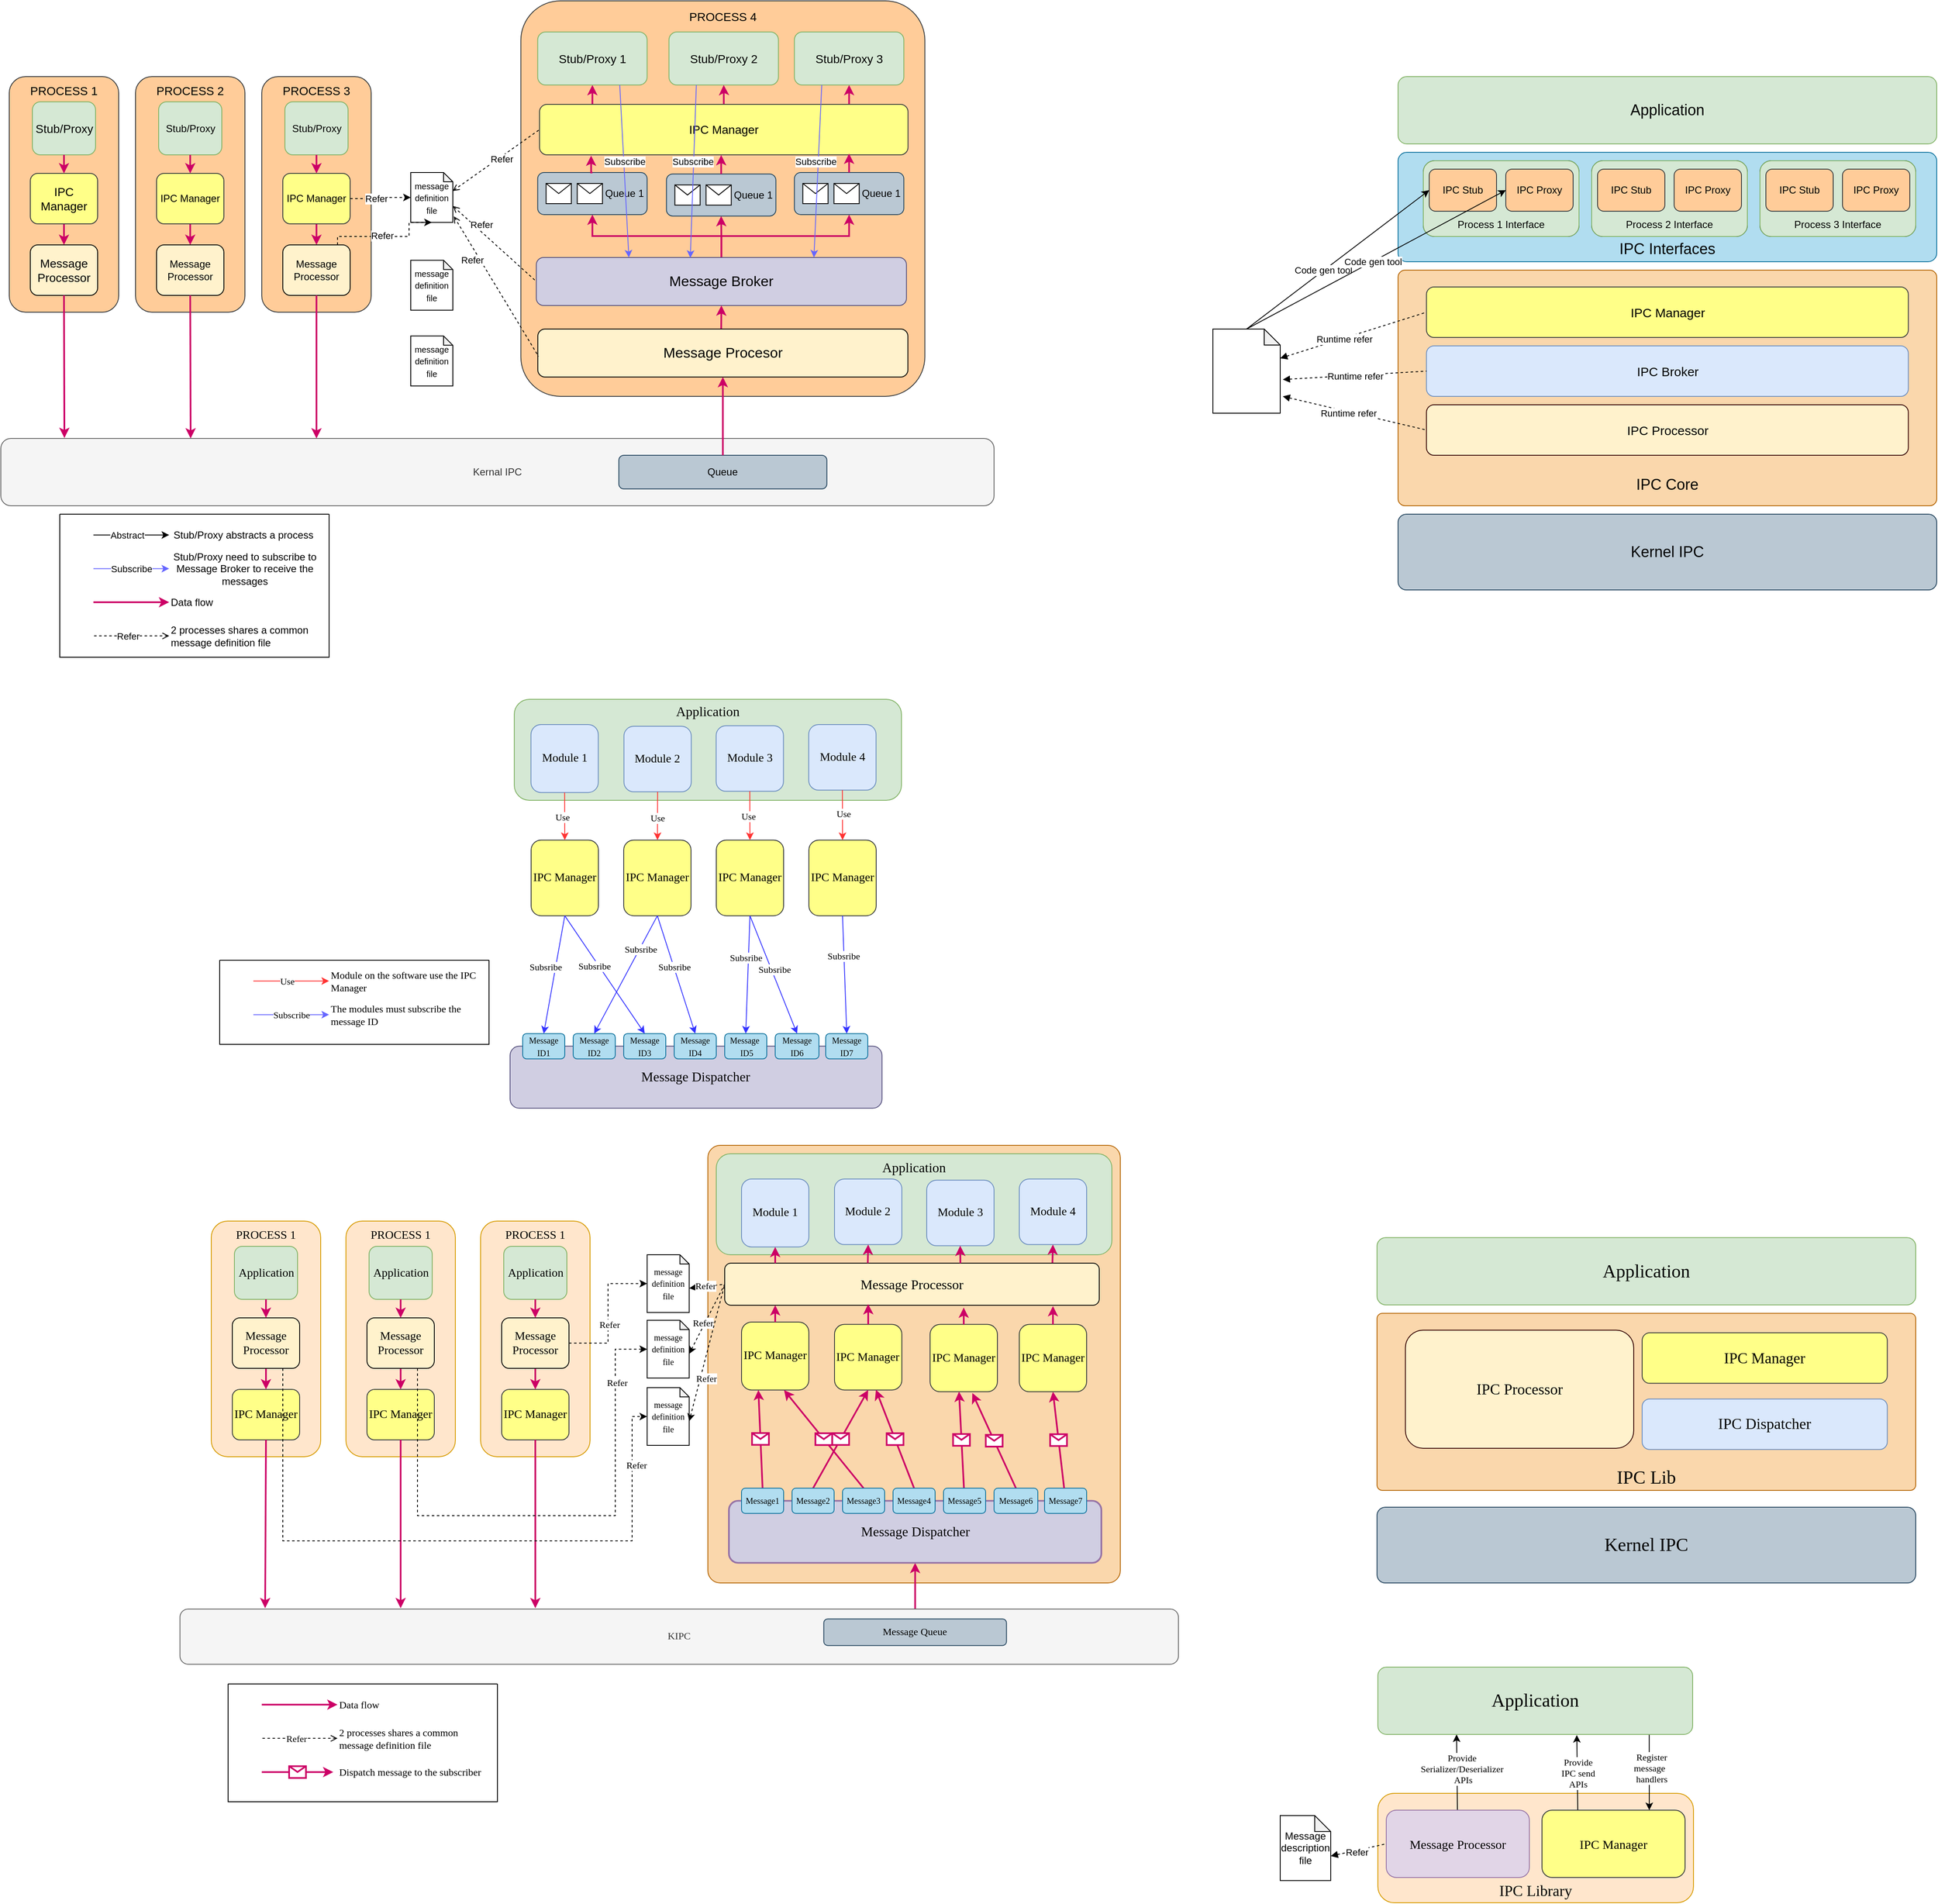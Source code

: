 <mxfile version="24.7.6">
  <diagram name="Page-1" id="NuQ8sDbINXvNX4gbBRJW">
    <mxGraphModel dx="2876" dy="1066" grid="1" gridSize="10" guides="1" tooltips="1" connect="1" arrows="1" fold="1" page="1" pageScale="1" pageWidth="827" pageHeight="1169" background="#ffffff" math="0" shadow="0">
      <root>
        <mxCell id="0" />
        <mxCell id="1" parent="0" />
        <mxCell id="bqOJNQWShnoD8MY0RKzM-351" value="IPC Library" style="rounded=1;whiteSpace=wrap;html=1;fontFamily=Verdana;verticalAlign=bottom;fontSize=18;fillColor=#ffe6cc;strokeColor=#d79b00;" vertex="1" parent="1">
          <mxGeometry x="866" y="2190" width="375" height="130" as="geometry" />
        </mxCell>
        <mxCell id="bqOJNQWShnoD8MY0RKzM-259" value="" style="rounded=1;whiteSpace=wrap;html=1;fillColor=#fad7ac;strokeColor=#b46504;arcSize=3;movable=1;resizable=1;rotatable=1;deletable=1;editable=1;locked=0;connectable=1;fontFamily=Verdana;" vertex="1" parent="1">
          <mxGeometry x="70" y="1420" width="490" height="520" as="geometry" />
        </mxCell>
        <mxCell id="PtnBD-MqwxmyIaQdnE39-76" value="&lt;div style=&quot;&quot;&gt;&lt;font style=&quot;font-size: 16px;&quot;&gt;Message Processor&lt;/font&gt;&lt;/div&gt;" style="rounded=1;whiteSpace=wrap;html=1;fillColor=#fff2cc;strokeColor=#000000;fontSize=14;movable=1;resizable=1;rotatable=1;deletable=1;editable=1;locked=0;connectable=1;fontFamily=Verdana;" parent="1" vertex="1">
          <mxGeometry x="90.0" y="1560" width="445" height="50" as="geometry" />
        </mxCell>
        <mxCell id="PtnBD-MqwxmyIaQdnE39-71" value="&lt;font style=&quot;font-size: 16px;&quot;&gt;Application&lt;/font&gt;" style="rounded=1;whiteSpace=wrap;html=1;fillColor=#d5e8d4;strokeColor=#82b366;labelPosition=center;verticalLabelPosition=middle;align=center;verticalAlign=top;spacingBottom=0;arcSize=14;fontSize=14;movable=1;resizable=1;rotatable=1;deletable=1;editable=1;locked=0;connectable=1;fontFamily=Verdana;" parent="1" vertex="1">
          <mxGeometry x="80" y="1430" width="470" height="120" as="geometry" />
        </mxCell>
        <mxCell id="7G1H1wRRWMd9MSqFdtv3-114" value="&lt;font style=&quot;font-size: 16px;&quot;&gt;Message Dispatcher&lt;/font&gt;" style="rounded=1;whiteSpace=wrap;html=1;fillColor=#d0cee2;strokeColor=#56517e;textDirection=vertical-lr;verticalAlign=middle;rotation=-90;fontFamily=Verdana;" parent="1" vertex="1">
          <mxGeometry x="19.07" y="1118.12" width="73.75" height="441.88" as="geometry" />
        </mxCell>
        <mxCell id="7G1H1wRRWMd9MSqFdtv3-117" value="&lt;div style=&quot;font-size: 14px;&quot;&gt;IPC Manager&lt;/div&gt;" style="rounded=1;whiteSpace=wrap;html=1;rotation=0;fillColor=#ffff88;strokeColor=#36393d;fontSize=14;fontFamily=Verdana;" parent="1" vertex="1">
          <mxGeometry x="-140" y="1057.19" width="80" height="90" as="geometry" />
        </mxCell>
        <mxCell id="7G1H1wRRWMd9MSqFdtv3-118" value="IPC Manager" style="rounded=1;whiteSpace=wrap;html=1;rotation=0;textDirection=ltr;fillColor=#ffff88;strokeColor=#36393d;fontSize=14;fontFamily=Verdana;" parent="1" vertex="1">
          <mxGeometry x="-30" y="1057.19" width="80" height="90" as="geometry" />
        </mxCell>
        <mxCell id="7G1H1wRRWMd9MSqFdtv3-119" value="IPC Manager" style="rounded=1;whiteSpace=wrap;html=1;rotation=0;textDirection=ltr;fillColor=#ffff88;strokeColor=#36393d;fontSize=14;fontFamily=Verdana;" parent="1" vertex="1">
          <mxGeometry x="190" y="1057.19" width="80" height="90" as="geometry" />
        </mxCell>
        <mxCell id="7G1H1wRRWMd9MSqFdtv3-120" value="&lt;font style=&quot;font-size: 10px;&quot;&gt;Message ID1&lt;/font&gt;" style="rounded=1;whiteSpace=wrap;html=1;fillColor=#b1ddf0;strokeColor=#10739e;fontFamily=Verdana;" parent="1" vertex="1">
          <mxGeometry x="-150" y="1287.19" width="50" height="30" as="geometry" />
        </mxCell>
        <mxCell id="7G1H1wRRWMd9MSqFdtv3-121" value="&lt;font style=&quot;font-size: 10px;&quot;&gt;Message ID2&lt;/font&gt;" style="rounded=1;whiteSpace=wrap;html=1;fillColor=#b1ddf0;strokeColor=#10739e;fontFamily=Verdana;" parent="1" vertex="1">
          <mxGeometry x="-90" y="1287.19" width="50" height="30" as="geometry" />
        </mxCell>
        <mxCell id="7G1H1wRRWMd9MSqFdtv3-122" value="&lt;font style=&quot;font-size: 10px;&quot;&gt;Message ID3&lt;/font&gt;" style="rounded=1;whiteSpace=wrap;html=1;fillColor=#b1ddf0;strokeColor=#10739e;fontFamily=Verdana;" parent="1" vertex="1">
          <mxGeometry x="-30" y="1287.19" width="50" height="30" as="geometry" />
        </mxCell>
        <mxCell id="7G1H1wRRWMd9MSqFdtv3-123" value="&lt;font style=&quot;font-size: 10px;&quot;&gt;Message ID4&lt;/font&gt;" style="rounded=1;whiteSpace=wrap;html=1;fillColor=#b1ddf0;strokeColor=#10739e;fontFamily=Verdana;" parent="1" vertex="1">
          <mxGeometry x="30" y="1287.19" width="50" height="30" as="geometry" />
        </mxCell>
        <mxCell id="7G1H1wRRWMd9MSqFdtv3-124" value="&lt;font style=&quot;font-size: 10px;&quot;&gt;Message&amp;nbsp; &amp;nbsp;&lt;/font&gt;&lt;span style=&quot;font-size: 10px;&quot;&gt;ID5&lt;/span&gt;" style="rounded=1;whiteSpace=wrap;html=1;fillColor=#b1ddf0;strokeColor=#10739e;fontFamily=Verdana;" parent="1" vertex="1">
          <mxGeometry x="90" y="1287.19" width="50" height="30" as="geometry" />
        </mxCell>
        <mxCell id="7G1H1wRRWMd9MSqFdtv3-125" value="&lt;font style=&quot;font-size: 10px;&quot;&gt;Message ID6&lt;/font&gt;" style="rounded=1;whiteSpace=wrap;html=1;fillColor=#b1ddf0;strokeColor=#10739e;fontFamily=Verdana;" parent="1" vertex="1">
          <mxGeometry x="150" y="1287.19" width="52" height="30" as="geometry" />
        </mxCell>
        <mxCell id="7G1H1wRRWMd9MSqFdtv3-126" value="&lt;font style=&quot;font-size: 10px;&quot;&gt;Message ID7&lt;/font&gt;" style="rounded=1;whiteSpace=wrap;html=1;fillColor=#b1ddf0;strokeColor=#10739e;fontFamily=Verdana;" parent="1" vertex="1">
          <mxGeometry x="210" y="1287.19" width="50" height="30" as="geometry" />
        </mxCell>
        <mxCell id="7G1H1wRRWMd9MSqFdtv3-127" value="" style="endArrow=classic;html=1;rounded=0;exitX=0.5;exitY=1;exitDx=0;exitDy=0;entryX=0.5;entryY=0;entryDx=0;entryDy=0;strokeColor=#3333FF;fontFamily=Verdana;" parent="1" source="7G1H1wRRWMd9MSqFdtv3-117" target="7G1H1wRRWMd9MSqFdtv3-120" edge="1">
          <mxGeometry width="50" height="50" relative="1" as="geometry">
            <mxPoint x="220" y="1352.19" as="sourcePoint" />
            <mxPoint x="270" y="1302.19" as="targetPoint" />
          </mxGeometry>
        </mxCell>
        <mxCell id="ick9jgWGnxJUqGrP5emk-45" value="Subsribe" style="edgeLabel;html=1;align=center;verticalAlign=middle;resizable=0;points=[];fontFamily=Verdana;" parent="7G1H1wRRWMd9MSqFdtv3-127" vertex="1" connectable="0">
          <mxGeometry x="0.609" relative="1" as="geometry">
            <mxPoint x="-3" y="-52" as="offset" />
          </mxGeometry>
        </mxCell>
        <mxCell id="7G1H1wRRWMd9MSqFdtv3-128" value="" style="endArrow=classic;html=1;rounded=0;exitX=0.5;exitY=1;exitDx=0;exitDy=0;entryX=0.5;entryY=0;entryDx=0;entryDy=0;strokeColor=#3333FF;fontFamily=Verdana;" parent="1" source="7G1H1wRRWMd9MSqFdtv3-117" target="7G1H1wRRWMd9MSqFdtv3-122" edge="1">
          <mxGeometry width="50" height="50" relative="1" as="geometry">
            <mxPoint x="340" y="1262.19" as="sourcePoint" />
            <mxPoint x="160" y="1237.19" as="targetPoint" />
          </mxGeometry>
        </mxCell>
        <mxCell id="ick9jgWGnxJUqGrP5emk-46" value="Subsribe" style="edgeLabel;html=1;align=center;verticalAlign=middle;resizable=0;points=[];fontFamily=Verdana;" parent="7G1H1wRRWMd9MSqFdtv3-128" vertex="1" connectable="0">
          <mxGeometry x="-0.033" relative="1" as="geometry">
            <mxPoint x="-11" y="-8" as="offset" />
          </mxGeometry>
        </mxCell>
        <mxCell id="7G1H1wRRWMd9MSqFdtv3-130" value="" style="endArrow=classic;html=1;rounded=0;exitX=0.5;exitY=1;exitDx=0;exitDy=0;entryX=0.5;entryY=0;entryDx=0;entryDy=0;strokeColor=#3333FF;fontFamily=Verdana;" parent="1" source="7G1H1wRRWMd9MSqFdtv3-118" target="7G1H1wRRWMd9MSqFdtv3-121" edge="1">
          <mxGeometry width="50" height="50" relative="1" as="geometry">
            <mxPoint x="340" y="1262.19" as="sourcePoint" />
            <mxPoint x="160" y="1412.19" as="targetPoint" />
          </mxGeometry>
        </mxCell>
        <mxCell id="ick9jgWGnxJUqGrP5emk-48" value="Subsribe" style="edgeLabel;html=1;align=center;verticalAlign=middle;resizable=0;points=[];fontFamily=Verdana;" parent="7G1H1wRRWMd9MSqFdtv3-130" vertex="1" connectable="0">
          <mxGeometry x="-0.471" relative="1" as="geometry">
            <mxPoint y="3" as="offset" />
          </mxGeometry>
        </mxCell>
        <mxCell id="7G1H1wRRWMd9MSqFdtv3-132" value="" style="endArrow=classic;html=1;rounded=0;exitX=0.5;exitY=1;exitDx=0;exitDy=0;entryX=0.5;entryY=0;entryDx=0;entryDy=0;strokeColor=#3333FF;fontFamily=Verdana;" parent="1" source="7G1H1wRRWMd9MSqFdtv3-118" target="7G1H1wRRWMd9MSqFdtv3-123" edge="1">
          <mxGeometry width="50" height="50" relative="1" as="geometry">
            <mxPoint x="340" y="1367.19" as="sourcePoint" />
            <mxPoint x="160" y="1322.19" as="targetPoint" />
          </mxGeometry>
        </mxCell>
        <mxCell id="ick9jgWGnxJUqGrP5emk-50" value="Subsribe" style="edgeLabel;html=1;align=center;verticalAlign=middle;resizable=0;points=[];fontFamily=Verdana;" parent="7G1H1wRRWMd9MSqFdtv3-132" vertex="1" connectable="0">
          <mxGeometry x="-0.241" relative="1" as="geometry">
            <mxPoint x="3" y="7" as="offset" />
          </mxGeometry>
        </mxCell>
        <mxCell id="7G1H1wRRWMd9MSqFdtv3-133" value="" style="endArrow=classic;html=1;rounded=0;exitX=0.5;exitY=1;exitDx=0;exitDy=0;entryX=0.5;entryY=0;entryDx=0;entryDy=0;strokeColor=#3333FF;fontFamily=Verdana;" parent="1" source="7G1H1wRRWMd9MSqFdtv3-135" target="7G1H1wRRWMd9MSqFdtv3-125" edge="1">
          <mxGeometry width="50" height="50" relative="1" as="geometry">
            <mxPoint x="340" y="1367.19" as="sourcePoint" />
            <mxPoint x="160" y="1367.19" as="targetPoint" />
          </mxGeometry>
        </mxCell>
        <mxCell id="ick9jgWGnxJUqGrP5emk-52" value="Subsribe" style="edgeLabel;html=1;align=center;verticalAlign=middle;resizable=0;points=[];fontFamily=Verdana;" parent="7G1H1wRRWMd9MSqFdtv3-133" vertex="1" connectable="0">
          <mxGeometry x="-0.241" relative="1" as="geometry">
            <mxPoint x="8" y="11" as="offset" />
          </mxGeometry>
        </mxCell>
        <mxCell id="7G1H1wRRWMd9MSqFdtv3-134" value="" style="endArrow=classic;html=1;rounded=0;entryX=0.5;entryY=0;entryDx=0;entryDy=0;exitX=0.5;exitY=1;exitDx=0;exitDy=0;strokeColor=#3333FF;fontFamily=Verdana;" parent="1" source="7G1H1wRRWMd9MSqFdtv3-119" target="7G1H1wRRWMd9MSqFdtv3-126" edge="1">
          <mxGeometry width="50" height="50" relative="1" as="geometry">
            <mxPoint x="320" y="1522.19" as="sourcePoint" />
            <mxPoint x="160" y="1457.19" as="targetPoint" />
          </mxGeometry>
        </mxCell>
        <mxCell id="ick9jgWGnxJUqGrP5emk-53" value="Subsribe" style="edgeLabel;html=1;align=center;verticalAlign=middle;resizable=0;points=[];fontFamily=Verdana;" parent="7G1H1wRRWMd9MSqFdtv3-134" vertex="1" connectable="0">
          <mxGeometry x="-0.316" y="-1" relative="1" as="geometry">
            <mxPoint as="offset" />
          </mxGeometry>
        </mxCell>
        <mxCell id="7G1H1wRRWMd9MSqFdtv3-135" value="IPC Manager" style="rounded=1;whiteSpace=wrap;html=1;rotation=0;textDirection=ltr;fillColor=#ffff88;strokeColor=#36393d;fontSize=14;fontFamily=Verdana;" parent="1" vertex="1">
          <mxGeometry x="80" y="1057.19" width="80" height="90" as="geometry" />
        </mxCell>
        <mxCell id="7G1H1wRRWMd9MSqFdtv3-136" value="" style="endArrow=classic;html=1;rounded=0;entryX=0.5;entryY=0;entryDx=0;entryDy=0;exitX=0.5;exitY=1;exitDx=0;exitDy=0;strokeColor=#3333FF;fontFamily=Verdana;" parent="1" source="7G1H1wRRWMd9MSqFdtv3-135" target="7G1H1wRRWMd9MSqFdtv3-124" edge="1">
          <mxGeometry width="50" height="50" relative="1" as="geometry">
            <mxPoint x="340" y="1502.19" as="sourcePoint" />
            <mxPoint x="160" y="1502.19" as="targetPoint" />
          </mxGeometry>
        </mxCell>
        <mxCell id="ick9jgWGnxJUqGrP5emk-51" value="Subsribe" style="edgeLabel;html=1;align=center;verticalAlign=middle;resizable=0;points=[];fontFamily=Verdana;" parent="7G1H1wRRWMd9MSqFdtv3-136" vertex="1" connectable="0">
          <mxGeometry x="-0.295" y="-1" relative="1" as="geometry">
            <mxPoint x="-2" as="offset" />
          </mxGeometry>
        </mxCell>
        <mxCell id="PtnBD-MqwxmyIaQdnE39-5" value="&lt;div style=&quot;font-size: 14px;&quot;&gt;Module 1&lt;/div&gt;" style="rounded=1;whiteSpace=wrap;html=1;rotation=0;fillColor=#dae8fc;strokeColor=#6c8ebf;fontSize=14;movable=1;resizable=1;rotatable=1;deletable=1;editable=1;locked=0;connectable=1;fontFamily=Verdana;" parent="1" vertex="1">
          <mxGeometry x="110" y="1460" width="80" height="80.69" as="geometry" />
        </mxCell>
        <mxCell id="PtnBD-MqwxmyIaQdnE39-6" value="&lt;div style=&quot;font-size: 14px;&quot;&gt;IPC Manager&lt;/div&gt;" style="rounded=1;whiteSpace=wrap;html=1;rotation=0;textDirection=ltr;fillColor=#ffff88;strokeColor=#36393d;fontSize=14;movable=1;resizable=1;rotatable=1;deletable=1;editable=1;locked=0;connectable=1;fontFamily=Verdana;" parent="1" vertex="1">
          <mxGeometry x="220.47" y="1632.81" width="80" height="77.88" as="geometry" />
        </mxCell>
        <mxCell id="PtnBD-MqwxmyIaQdnE39-7" value="&lt;div style=&quot;font-size: 14px;&quot;&gt;IPC Manager&lt;/div&gt;" style="rounded=1;whiteSpace=wrap;html=1;rotation=0;textDirection=ltr;fillColor=#ffff88;strokeColor=#36393d;fontSize=14;movable=1;resizable=1;rotatable=1;deletable=1;editable=1;locked=0;connectable=1;fontFamily=Verdana;" parent="1" vertex="1">
          <mxGeometry x="440" y="1632.81" width="80" height="80" as="geometry" />
        </mxCell>
        <mxCell id="PtnBD-MqwxmyIaQdnE39-27" value="&lt;div style=&quot;font-size: 14px;&quot;&gt;IPC Manager&lt;/div&gt;" style="rounded=1;whiteSpace=wrap;html=1;rotation=0;textDirection=ltr;fillColor=#ffff88;strokeColor=#36393d;fontSize=14;movable=1;resizable=1;rotatable=1;deletable=1;editable=1;locked=0;connectable=1;fontFamily=Verdana;" parent="1" vertex="1">
          <mxGeometry x="334" y="1632.81" width="80" height="80" as="geometry" />
        </mxCell>
        <mxCell id="bqOJNQWShnoD8MY0RKzM-60" style="edgeStyle=orthogonalEdgeStyle;rounded=0;orthogonalLoop=1;jettySize=auto;html=1;entryX=0;entryY=0.5;entryDx=0;entryDy=0;strokeColor=#CC0066;strokeWidth=2;movable=1;resizable=1;rotatable=1;deletable=1;editable=1;locked=0;connectable=1;fontFamily=Verdana;" edge="1" parent="1" source="PtnBD-MqwxmyIaQdnE39-32" target="PtnBD-MqwxmyIaQdnE39-4">
          <mxGeometry relative="1" as="geometry" />
        </mxCell>
        <mxCell id="PtnBD-MqwxmyIaQdnE39-34" value="" style="endArrow=classic;html=1;rounded=0;exitX=0.5;exitY=0;exitDx=0;exitDy=0;entryX=0.25;entryY=1;entryDx=0;entryDy=0;strokeWidth=2;strokeColor=#CC0066;movable=1;resizable=1;rotatable=1;deletable=1;editable=1;locked=0;connectable=1;fontFamily=Verdana;" parent="1" source="PtnBD-MqwxmyIaQdnE39-8" target="bqOJNQWShnoD8MY0RKzM-70" edge="1">
          <mxGeometry relative="1" as="geometry">
            <mxPoint x="160" y="1532" as="sourcePoint" />
            <mxPoint x="260" y="1532" as="targetPoint" />
          </mxGeometry>
        </mxCell>
        <mxCell id="PtnBD-MqwxmyIaQdnE39-35" value="" style="shape=message;html=1;outlineConnect=0;strokeWidth=2;strokeColor=#CC0066;movable=1;resizable=1;rotatable=1;deletable=1;editable=1;locked=0;connectable=1;fontFamily=Verdana;" parent="PtnBD-MqwxmyIaQdnE39-34" vertex="1">
          <mxGeometry width="20" height="14" relative="1" as="geometry">
            <mxPoint x="-10" y="-7" as="offset" />
          </mxGeometry>
        </mxCell>
        <mxCell id="PtnBD-MqwxmyIaQdnE39-36" value="" style="endArrow=classic;html=1;rounded=0;entryX=0.631;entryY=1.001;entryDx=0;entryDy=0;exitX=0.5;exitY=0;exitDx=0;exitDy=0;entryPerimeter=0;strokeWidth=2;strokeColor=#CC0066;movable=1;resizable=1;rotatable=1;deletable=1;editable=1;locked=0;connectable=1;fontFamily=Verdana;" parent="1" source="PtnBD-MqwxmyIaQdnE39-10" target="bqOJNQWShnoD8MY0RKzM-70" edge="1">
          <mxGeometry relative="1" as="geometry">
            <mxPoint x="145" y="1761" as="sourcePoint" />
            <mxPoint x="164" y="1621" as="targetPoint" />
          </mxGeometry>
        </mxCell>
        <mxCell id="PtnBD-MqwxmyIaQdnE39-37" value="" style="shape=message;html=1;outlineConnect=0;strokeWidth=2;strokeColor=#CC0066;movable=1;resizable=1;rotatable=1;deletable=1;editable=1;locked=0;connectable=1;fontFamily=Verdana;" parent="PtnBD-MqwxmyIaQdnE39-36" vertex="1">
          <mxGeometry width="20" height="14" relative="1" as="geometry">
            <mxPoint x="-10" y="-7" as="offset" />
          </mxGeometry>
        </mxCell>
        <mxCell id="PtnBD-MqwxmyIaQdnE39-39" value="" style="endArrow=classic;html=1;rounded=0;entryX=0.5;entryY=1;entryDx=0;entryDy=0;exitX=0.5;exitY=0;exitDx=0;exitDy=0;strokeWidth=2;strokeColor=#CC0066;movable=1;resizable=1;rotatable=1;deletable=1;editable=1;locked=0;connectable=1;fontFamily=Verdana;" parent="1" source="PtnBD-MqwxmyIaQdnE39-9" target="PtnBD-MqwxmyIaQdnE39-6" edge="1">
          <mxGeometry relative="1" as="geometry">
            <mxPoint x="265" y="1761" as="sourcePoint" />
            <mxPoint x="184" y="1621" as="targetPoint" />
          </mxGeometry>
        </mxCell>
        <mxCell id="PtnBD-MqwxmyIaQdnE39-40" value="" style="shape=message;html=1;outlineConnect=0;strokeWidth=2;strokeColor=#CC0066;movable=1;resizable=1;rotatable=1;deletable=1;editable=1;locked=0;connectable=1;fontFamily=Verdana;" parent="PtnBD-MqwxmyIaQdnE39-39" vertex="1">
          <mxGeometry width="20" height="14" relative="1" as="geometry">
            <mxPoint x="-10" y="-7" as="offset" />
          </mxGeometry>
        </mxCell>
        <mxCell id="PtnBD-MqwxmyIaQdnE39-41" value="" style="endArrow=classic;html=1;rounded=0;entryX=0.615;entryY=0.997;entryDx=0;entryDy=0;exitX=0.5;exitY=0;exitDx=0;exitDy=0;entryPerimeter=0;strokeWidth=2;strokeColor=#CC0066;movable=1;resizable=1;rotatable=1;deletable=1;editable=1;locked=0;connectable=1;fontFamily=Verdana;" parent="1" source="PtnBD-MqwxmyIaQdnE39-11" target="PtnBD-MqwxmyIaQdnE39-6" edge="1">
          <mxGeometry relative="1" as="geometry">
            <mxPoint x="205" y="1761" as="sourcePoint" />
            <mxPoint x="274" y="1621" as="targetPoint" />
          </mxGeometry>
        </mxCell>
        <mxCell id="PtnBD-MqwxmyIaQdnE39-42" value="" style="shape=message;html=1;outlineConnect=0;strokeWidth=2;strokeColor=#CC0066;movable=1;resizable=1;rotatable=1;deletable=1;editable=1;locked=0;connectable=1;fontFamily=Verdana;" parent="PtnBD-MqwxmyIaQdnE39-41" vertex="1">
          <mxGeometry width="20" height="14" relative="1" as="geometry">
            <mxPoint x="-10" y="-7" as="offset" />
          </mxGeometry>
        </mxCell>
        <mxCell id="PtnBD-MqwxmyIaQdnE39-43" value="" style="endArrow=classic;html=1;rounded=0;entryX=0.628;entryY=1.02;entryDx=0;entryDy=0;exitX=0.5;exitY=0;exitDx=0;exitDy=0;entryPerimeter=0;strokeWidth=2;strokeColor=#CC0066;movable=1;resizable=1;rotatable=1;deletable=1;editable=1;locked=0;connectable=1;fontFamily=Verdana;" parent="1" source="PtnBD-MqwxmyIaQdnE39-13" target="PtnBD-MqwxmyIaQdnE39-27" edge="1">
          <mxGeometry relative="1" as="geometry">
            <mxPoint x="325" y="1761" as="sourcePoint" />
            <mxPoint x="282" y="1621" as="targetPoint" />
          </mxGeometry>
        </mxCell>
        <mxCell id="PtnBD-MqwxmyIaQdnE39-44" value="" style="shape=message;html=1;outlineConnect=0;strokeWidth=2;strokeColor=#CC0066;movable=1;resizable=1;rotatable=1;deletable=1;editable=1;locked=0;connectable=1;fontFamily=Verdana;" parent="PtnBD-MqwxmyIaQdnE39-43" vertex="1">
          <mxGeometry width="20" height="14" relative="1" as="geometry">
            <mxPoint x="-10" y="-7" as="offset" />
          </mxGeometry>
        </mxCell>
        <mxCell id="PtnBD-MqwxmyIaQdnE39-45" value="" style="endArrow=classic;html=1;rounded=0;entryX=0.43;entryY=0.997;entryDx=0;entryDy=0;entryPerimeter=0;strokeWidth=2;strokeColor=#CC0066;movable=1;resizable=1;rotatable=1;deletable=1;editable=1;locked=0;connectable=1;fontFamily=Verdana;" parent="1" source="PtnBD-MqwxmyIaQdnE39-12" target="PtnBD-MqwxmyIaQdnE39-27" edge="1">
          <mxGeometry relative="1" as="geometry">
            <mxPoint x="446" y="1761" as="sourcePoint" />
            <mxPoint x="394" y="1623" as="targetPoint" />
          </mxGeometry>
        </mxCell>
        <mxCell id="PtnBD-MqwxmyIaQdnE39-46" value="" style="shape=message;html=1;outlineConnect=0;strokeWidth=2;strokeColor=#CC0066;movable=1;resizable=1;rotatable=1;deletable=1;editable=1;locked=0;connectable=1;fontFamily=Verdana;" parent="PtnBD-MqwxmyIaQdnE39-45" vertex="1">
          <mxGeometry width="20" height="14" relative="1" as="geometry">
            <mxPoint x="-10" y="-7" as="offset" />
          </mxGeometry>
        </mxCell>
        <mxCell id="PtnBD-MqwxmyIaQdnE39-79" value="&lt;font style=&quot;font-size: 10px;&quot;&gt;message definition file&lt;/font&gt;" style="shape=note;whiteSpace=wrap;html=1;backgroundOutline=1;darkOpacity=0.05;size=11;movable=1;resizable=1;rotatable=1;deletable=1;editable=1;locked=0;connectable=1;fontFamily=Verdana;" parent="1" vertex="1">
          <mxGeometry x="-2.19" y="1707.93" width="50" height="68.62" as="geometry" />
        </mxCell>
        <mxCell id="PtnBD-MqwxmyIaQdnE39-81" value="&lt;font style=&quot;font-size: 10px;&quot;&gt;message definition file&lt;/font&gt;" style="shape=note;whiteSpace=wrap;html=1;backgroundOutline=1;darkOpacity=0.05;size=11;movable=1;resizable=1;rotatable=1;deletable=1;editable=1;locked=0;connectable=1;fontFamily=Verdana;" parent="1" vertex="1">
          <mxGeometry x="-2.19" y="1627.93" width="50" height="68.62" as="geometry" />
        </mxCell>
        <mxCell id="PtnBD-MqwxmyIaQdnE39-82" value="&lt;font style=&quot;font-size: 10px;&quot;&gt;message definition file&lt;/font&gt;" style="shape=note;whiteSpace=wrap;html=1;backgroundOutline=1;darkOpacity=0.05;size=11;movable=1;resizable=1;rotatable=1;deletable=1;editable=1;locked=0;connectable=1;fontFamily=Verdana;" parent="1" vertex="1">
          <mxGeometry x="-2.19" y="1550.0" width="50" height="68.62" as="geometry" />
        </mxCell>
        <mxCell id="PtnBD-MqwxmyIaQdnE39-87" value="" style="endArrow=none;dashed=1;html=1;rounded=0;entryX=0;entryY=0.5;entryDx=0;entryDy=0;exitX=0;exitY=0;exitDx=50;exitDy=39.81;startArrow=classic;startFill=1;exitPerimeter=0;movable=1;resizable=1;rotatable=1;deletable=1;editable=1;locked=0;connectable=1;fontFamily=Verdana;" parent="1" source="PtnBD-MqwxmyIaQdnE39-82" target="PtnBD-MqwxmyIaQdnE39-76" edge="1">
          <mxGeometry width="50" height="50" relative="1" as="geometry">
            <mxPoint x="-130" y="1850" as="sourcePoint" />
            <mxPoint x="-180" y="1900" as="targetPoint" />
          </mxGeometry>
        </mxCell>
        <mxCell id="bqOJNQWShnoD8MY0RKzM-280" value="Refer" style="edgeLabel;html=1;align=center;verticalAlign=middle;resizable=1;points=[];movable=1;rotatable=1;deletable=1;editable=1;locked=0;connectable=1;fontFamily=Verdana;" vertex="1" connectable="0" parent="PtnBD-MqwxmyIaQdnE39-87">
          <mxGeometry x="-0.108" y="1" relative="1" as="geometry">
            <mxPoint as="offset" />
          </mxGeometry>
        </mxCell>
        <mxCell id="PtnBD-MqwxmyIaQdnE39-88" value="" style="endArrow=none;dashed=1;html=1;rounded=0;entryX=0;entryY=0.5;entryDx=0;entryDy=0;exitX=0;exitY=0;exitDx=50;exitDy=39.81;startArrow=classic;startFill=1;exitPerimeter=0;movable=1;resizable=1;rotatable=1;deletable=1;editable=1;locked=0;connectable=1;fontFamily=Verdana;" parent="1" source="PtnBD-MqwxmyIaQdnE39-81" target="PtnBD-MqwxmyIaQdnE39-76" edge="1">
          <mxGeometry width="50" height="50" relative="1" as="geometry">
            <mxPoint x="70" y="1782" as="sourcePoint" />
            <mxPoint x="104" y="1908" as="targetPoint" />
          </mxGeometry>
        </mxCell>
        <mxCell id="bqOJNQWShnoD8MY0RKzM-281" value="Refer" style="edgeLabel;html=1;align=center;verticalAlign=middle;resizable=1;points=[];movable=1;rotatable=1;deletable=1;editable=1;locked=0;connectable=1;fontFamily=Verdana;" vertex="1" connectable="0" parent="PtnBD-MqwxmyIaQdnE39-88">
          <mxGeometry x="-0.137" y="2" relative="1" as="geometry">
            <mxPoint as="offset" />
          </mxGeometry>
        </mxCell>
        <mxCell id="PtnBD-MqwxmyIaQdnE39-89" value="" style="endArrow=none;dashed=1;html=1;rounded=0;entryX=0;entryY=0.5;entryDx=0;entryDy=0;exitX=0;exitY=0;exitDx=50;exitDy=39.81;startArrow=classic;startFill=1;exitPerimeter=0;movable=1;resizable=1;rotatable=1;deletable=1;editable=1;locked=0;connectable=1;fontFamily=Verdana;" parent="1" source="PtnBD-MqwxmyIaQdnE39-79" target="PtnBD-MqwxmyIaQdnE39-76" edge="1">
          <mxGeometry width="50" height="50" relative="1" as="geometry">
            <mxPoint x="70" y="1860" as="sourcePoint" />
            <mxPoint x="104" y="1908" as="targetPoint" />
          </mxGeometry>
        </mxCell>
        <mxCell id="bqOJNQWShnoD8MY0RKzM-282" value="Refer" style="edgeLabel;html=1;align=center;verticalAlign=middle;resizable=1;points=[];movable=1;rotatable=1;deletable=1;editable=1;locked=0;connectable=1;fontFamily=Verdana;" vertex="1" connectable="0" parent="PtnBD-MqwxmyIaQdnE39-89">
          <mxGeometry x="0.08" y="1" relative="1" as="geometry">
            <mxPoint x="-2" y="37" as="offset" />
          </mxGeometry>
        </mxCell>
        <mxCell id="bqOJNQWShnoD8MY0RKzM-11" value="Application" style="rounded=1;whiteSpace=wrap;html=1;fontSize=18;fillColor=#d5e8d4;strokeColor=#82b366;arcSize=13;movable=0;resizable=0;rotatable=0;deletable=0;editable=0;locked=1;connectable=0;" vertex="1" parent="1">
          <mxGeometry x="890" y="150" width="640" height="80" as="geometry" />
        </mxCell>
        <mxCell id="bqOJNQWShnoD8MY0RKzM-12" value="IPC Interfaces" style="rounded=1;whiteSpace=wrap;html=1;fontSize=18;arcSize=8;spacingTop=-32;labelPosition=center;verticalLabelPosition=bottom;align=center;verticalAlign=top;fillColor=#b1ddf0;strokeColor=#10739e;movable=0;resizable=0;rotatable=0;deletable=0;editable=0;locked=1;connectable=0;" vertex="1" parent="1">
          <mxGeometry x="890" y="240" width="640" height="130" as="geometry" />
        </mxCell>
        <mxCell id="bqOJNQWShnoD8MY0RKzM-14" value="IPC Core" style="rounded=1;whiteSpace=wrap;html=1;fontSize=18;arcSize=3;labelPosition=center;verticalLabelPosition=bottom;align=center;verticalAlign=top;spacingTop=-42;fillColor=#fad7ac;strokeColor=#b46504;movable=0;resizable=0;rotatable=0;deletable=0;editable=0;locked=1;connectable=0;" vertex="1" parent="1">
          <mxGeometry x="890" y="380" width="640" height="280" as="geometry" />
        </mxCell>
        <mxCell id="bqOJNQWShnoD8MY0RKzM-15" value="Kernel IPC" style="rounded=1;whiteSpace=wrap;html=1;fontSize=18;fillColor=#bac8d3;strokeColor=#23445d;arcSize=11;movable=0;resizable=0;rotatable=0;deletable=0;editable=0;locked=1;connectable=0;" vertex="1" parent="1">
          <mxGeometry x="890" y="670" width="640" height="90" as="geometry" />
        </mxCell>
        <mxCell id="bqOJNQWShnoD8MY0RKzM-27" value="" style="group;strokeColor=default;rounded=1;movable=0;resizable=0;rotatable=0;deletable=0;editable=0;locked=1;connectable=0;" vertex="1" connectable="0" parent="1">
          <mxGeometry x="920" y="250" width="185" height="90" as="geometry" />
        </mxCell>
        <mxCell id="bqOJNQWShnoD8MY0RKzM-21" value="Process 1 Interface" style="rounded=1;whiteSpace=wrap;html=1;labelPosition=center;verticalLabelPosition=bottom;align=center;verticalAlign=top;spacingTop=-28;fillColor=#d5e8d4;strokeColor=#82b366;movable=0;resizable=0;rotatable=0;deletable=0;editable=0;locked=1;connectable=0;" vertex="1" parent="bqOJNQWShnoD8MY0RKzM-27">
          <mxGeometry width="185" height="90" as="geometry" />
        </mxCell>
        <mxCell id="bqOJNQWShnoD8MY0RKzM-17" value="IPC Stub" style="rounded=1;whiteSpace=wrap;html=1;fillColor=#ffcc99;strokeColor=#36393d;movable=0;resizable=0;rotatable=0;deletable=0;editable=0;locked=1;connectable=0;" vertex="1" parent="bqOJNQWShnoD8MY0RKzM-27">
          <mxGeometry x="7" y="10" width="80" height="50" as="geometry" />
        </mxCell>
        <mxCell id="bqOJNQWShnoD8MY0RKzM-18" value="IPC Proxy" style="rounded=1;whiteSpace=wrap;html=1;fillColor=#ffcc99;strokeColor=#36393d;movable=0;resizable=0;rotatable=0;deletable=0;editable=0;locked=1;connectable=0;" vertex="1" parent="bqOJNQWShnoD8MY0RKzM-27">
          <mxGeometry x="98" y="10" width="80" height="50" as="geometry" />
        </mxCell>
        <mxCell id="bqOJNQWShnoD8MY0RKzM-28" value="IPC Manager" style="rounded=1;whiteSpace=wrap;html=1;fontSize=15;fillColor=#ffff88;strokeColor=#36393d;movable=0;resizable=0;rotatable=0;deletable=0;editable=0;locked=1;connectable=0;" vertex="1" parent="1">
          <mxGeometry x="923.75" y="400" width="572.5" height="60" as="geometry" />
        </mxCell>
        <mxCell id="bqOJNQWShnoD8MY0RKzM-29" value="IPC Broker" style="rounded=1;whiteSpace=wrap;html=1;fontSize=15;fillColor=#dae8fc;strokeColor=#6c8ebf;movable=0;resizable=0;rotatable=0;deletable=0;editable=0;locked=1;connectable=0;" vertex="1" parent="1">
          <mxGeometry x="923.75" y="470" width="572.5" height="60" as="geometry" />
        </mxCell>
        <mxCell id="bqOJNQWShnoD8MY0RKzM-30" value="IPC Processor" style="rounded=1;whiteSpace=wrap;html=1;fontSize=15;fillColor=#fff2cc;strokeColor=#330000;strokeWidth=1;movable=0;resizable=0;rotatable=0;deletable=0;editable=0;locked=1;connectable=0;" vertex="1" parent="1">
          <mxGeometry x="923.75" y="540" width="572.5" height="60" as="geometry" />
        </mxCell>
        <mxCell id="bqOJNQWShnoD8MY0RKzM-31" value="" style="shape=note;whiteSpace=wrap;html=1;backgroundOutline=1;darkOpacity=0.05;size=19;movable=0;resizable=0;rotatable=0;deletable=0;editable=0;locked=1;connectable=0;" vertex="1" parent="1">
          <mxGeometry x="670" y="450" width="80" height="100" as="geometry" />
        </mxCell>
        <mxCell id="bqOJNQWShnoD8MY0RKzM-32" value="" style="endArrow=none;dashed=1;html=1;rounded=0;entryX=0;entryY=0.5;entryDx=0;entryDy=0;startArrow=block;startFill=1;exitX=1;exitY=0.347;exitDx=0;exitDy=0;exitPerimeter=0;movable=0;resizable=0;rotatable=0;deletable=0;editable=0;locked=1;connectable=0;" edge="1" parent="1" source="bqOJNQWShnoD8MY0RKzM-31" target="bqOJNQWShnoD8MY0RKzM-28">
          <mxGeometry width="50" height="50" relative="1" as="geometry">
            <mxPoint x="830" y="486" as="sourcePoint" />
            <mxPoint x="1110" y="410" as="targetPoint" />
          </mxGeometry>
        </mxCell>
        <mxCell id="bqOJNQWShnoD8MY0RKzM-35" value="Runtime refer" style="edgeLabel;html=1;align=center;verticalAlign=middle;resizable=0;points=[];movable=0;rotatable=0;deletable=0;editable=0;locked=1;connectable=0;" vertex="1" connectable="0" parent="bqOJNQWShnoD8MY0RKzM-32">
          <mxGeometry x="-0.132" y="-1" relative="1" as="geometry">
            <mxPoint as="offset" />
          </mxGeometry>
        </mxCell>
        <mxCell id="bqOJNQWShnoD8MY0RKzM-33" value="" style="endArrow=none;dashed=1;html=1;rounded=0;entryX=0;entryY=0.5;entryDx=0;entryDy=0;startArrow=block;startFill=1;exitX=1.038;exitY=0.6;exitDx=0;exitDy=0;exitPerimeter=0;movable=0;resizable=0;rotatable=0;deletable=0;editable=0;locked=1;connectable=0;" edge="1" parent="1" source="bqOJNQWShnoD8MY0RKzM-31" target="bqOJNQWShnoD8MY0RKzM-29">
          <mxGeometry width="50" height="50" relative="1" as="geometry">
            <mxPoint x="830" y="500" as="sourcePoint" />
            <mxPoint x="934" y="440" as="targetPoint" />
          </mxGeometry>
        </mxCell>
        <mxCell id="bqOJNQWShnoD8MY0RKzM-36" value="Runtime refer" style="edgeLabel;html=1;align=center;verticalAlign=middle;resizable=0;points=[];movable=0;rotatable=0;deletable=0;editable=0;locked=1;connectable=0;" vertex="1" connectable="0" parent="bqOJNQWShnoD8MY0RKzM-33">
          <mxGeometry x="0.005" y="-1" relative="1" as="geometry">
            <mxPoint as="offset" />
          </mxGeometry>
        </mxCell>
        <mxCell id="bqOJNQWShnoD8MY0RKzM-34" value="" style="endArrow=none;dashed=1;html=1;rounded=0;entryX=0;entryY=0.5;entryDx=0;entryDy=0;startArrow=block;startFill=1;exitX=1.038;exitY=0.8;exitDx=0;exitDy=0;exitPerimeter=0;movable=0;resizable=0;rotatable=0;deletable=0;editable=0;locked=1;connectable=0;" edge="1" parent="1" source="bqOJNQWShnoD8MY0RKzM-31" target="bqOJNQWShnoD8MY0RKzM-30">
          <mxGeometry width="50" height="50" relative="1" as="geometry">
            <mxPoint x="830" y="500" as="sourcePoint" />
            <mxPoint x="934" y="510" as="targetPoint" />
          </mxGeometry>
        </mxCell>
        <mxCell id="bqOJNQWShnoD8MY0RKzM-37" value="Runtime refer" style="edgeLabel;html=1;align=center;verticalAlign=middle;resizable=0;points=[];movable=0;rotatable=0;deletable=0;editable=0;locked=1;connectable=0;" vertex="1" connectable="0" parent="bqOJNQWShnoD8MY0RKzM-34">
          <mxGeometry x="-0.088" y="-2" relative="1" as="geometry">
            <mxPoint as="offset" />
          </mxGeometry>
        </mxCell>
        <mxCell id="bqOJNQWShnoD8MY0RKzM-40" value="" style="endArrow=classic;html=1;rounded=0;exitX=0.5;exitY=0;exitDx=0;exitDy=0;exitPerimeter=0;entryX=0;entryY=0.5;entryDx=0;entryDy=0;movable=0;resizable=0;rotatable=0;deletable=0;editable=0;locked=1;connectable=0;" edge="1" parent="1" source="bqOJNQWShnoD8MY0RKzM-31" target="bqOJNQWShnoD8MY0RKzM-17">
          <mxGeometry width="50" height="50" relative="1" as="geometry">
            <mxPoint x="1040" y="410" as="sourcePoint" />
            <mxPoint x="1090" y="360" as="targetPoint" />
          </mxGeometry>
        </mxCell>
        <mxCell id="bqOJNQWShnoD8MY0RKzM-41" value="Code gen tool" style="edgeLabel;html=1;align=center;verticalAlign=middle;resizable=0;points=[];movable=0;rotatable=0;deletable=0;editable=0;locked=1;connectable=0;" vertex="1" connectable="0" parent="bqOJNQWShnoD8MY0RKzM-40">
          <mxGeometry x="0.081" relative="1" as="geometry">
            <mxPoint x="-27" y="19" as="offset" />
          </mxGeometry>
        </mxCell>
        <mxCell id="bqOJNQWShnoD8MY0RKzM-43" value="" style="endArrow=classic;html=1;rounded=0;exitX=0.5;exitY=0;exitDx=0;exitDy=0;exitPerimeter=0;entryX=0;entryY=0.5;entryDx=0;entryDy=0;movable=0;resizable=0;rotatable=0;deletable=0;editable=0;locked=1;connectable=0;" edge="1" parent="1" source="bqOJNQWShnoD8MY0RKzM-31" target="bqOJNQWShnoD8MY0RKzM-18">
          <mxGeometry width="50" height="50" relative="1" as="geometry">
            <mxPoint x="720" y="460" as="sourcePoint" />
            <mxPoint x="937" y="295" as="targetPoint" />
          </mxGeometry>
        </mxCell>
        <mxCell id="bqOJNQWShnoD8MY0RKzM-44" value="Code gen tool" style="edgeLabel;html=1;align=center;verticalAlign=middle;resizable=0;points=[];movable=0;rotatable=0;deletable=0;editable=0;locked=1;connectable=0;" vertex="1" connectable="0" parent="bqOJNQWShnoD8MY0RKzM-43">
          <mxGeometry x="0.081" relative="1" as="geometry">
            <mxPoint x="-17" y="9" as="offset" />
          </mxGeometry>
        </mxCell>
        <mxCell id="bqOJNQWShnoD8MY0RKzM-45" value="" style="group;strokeColor=default;rounded=1;movable=0;resizable=0;rotatable=0;deletable=0;editable=0;locked=1;connectable=0;" vertex="1" connectable="0" parent="1">
          <mxGeometry x="1120" y="250" width="185" height="90" as="geometry" />
        </mxCell>
        <mxCell id="bqOJNQWShnoD8MY0RKzM-46" value="Process 2 Interface" style="rounded=1;whiteSpace=wrap;html=1;labelPosition=center;verticalLabelPosition=bottom;align=center;verticalAlign=top;spacingTop=-28;fillColor=#d5e8d4;strokeColor=#82b366;movable=0;resizable=0;rotatable=0;deletable=0;editable=0;locked=1;connectable=0;" vertex="1" parent="bqOJNQWShnoD8MY0RKzM-45">
          <mxGeometry width="185" height="90" as="geometry" />
        </mxCell>
        <mxCell id="bqOJNQWShnoD8MY0RKzM-47" value="IPC Stub" style="rounded=1;whiteSpace=wrap;html=1;fillColor=#ffcc99;strokeColor=#36393d;movable=0;resizable=0;rotatable=0;deletable=0;editable=0;locked=1;connectable=0;" vertex="1" parent="bqOJNQWShnoD8MY0RKzM-45">
          <mxGeometry x="7" y="10" width="80" height="50" as="geometry" />
        </mxCell>
        <mxCell id="bqOJNQWShnoD8MY0RKzM-48" value="IPC Proxy" style="rounded=1;whiteSpace=wrap;html=1;fillColor=#ffcc99;strokeColor=#36393d;movable=0;resizable=0;rotatable=0;deletable=0;editable=0;locked=1;connectable=0;" vertex="1" parent="bqOJNQWShnoD8MY0RKzM-45">
          <mxGeometry x="98" y="10" width="80" height="50" as="geometry" />
        </mxCell>
        <mxCell id="bqOJNQWShnoD8MY0RKzM-49" value="" style="group;strokeColor=default;rounded=1;movable=0;resizable=0;rotatable=0;deletable=0;editable=0;locked=1;connectable=0;" vertex="1" connectable="0" parent="1">
          <mxGeometry x="1320" y="250" width="185" height="90" as="geometry" />
        </mxCell>
        <mxCell id="bqOJNQWShnoD8MY0RKzM-50" value="Process 3 Interface" style="rounded=1;whiteSpace=wrap;html=1;labelPosition=center;verticalLabelPosition=bottom;align=center;verticalAlign=top;spacingTop=-28;fillColor=#d5e8d4;strokeColor=#82b366;movable=0;resizable=0;rotatable=0;deletable=0;editable=0;locked=1;connectable=0;" vertex="1" parent="bqOJNQWShnoD8MY0RKzM-49">
          <mxGeometry width="185" height="90" as="geometry" />
        </mxCell>
        <mxCell id="bqOJNQWShnoD8MY0RKzM-51" value="IPC Stub" style="rounded=1;whiteSpace=wrap;html=1;fillColor=#ffcc99;strokeColor=#36393d;movable=0;resizable=0;rotatable=0;deletable=0;editable=0;locked=1;connectable=0;" vertex="1" parent="bqOJNQWShnoD8MY0RKzM-49">
          <mxGeometry x="7" y="10" width="80" height="50" as="geometry" />
        </mxCell>
        <mxCell id="bqOJNQWShnoD8MY0RKzM-52" value="IPC Proxy" style="rounded=1;whiteSpace=wrap;html=1;fillColor=#ffcc99;strokeColor=#36393d;movable=0;resizable=0;rotatable=0;deletable=0;editable=0;locked=1;connectable=0;" vertex="1" parent="bqOJNQWShnoD8MY0RKzM-49">
          <mxGeometry x="98" y="10" width="80" height="50" as="geometry" />
        </mxCell>
        <mxCell id="bqOJNQWShnoD8MY0RKzM-59" value="&lt;font style=&quot;font-size: 10px;&quot;&gt;message definition file&lt;/font&gt;" style="shape=note;whiteSpace=wrap;html=1;backgroundOutline=1;darkOpacity=0.05;size=11;movable=0;resizable=0;rotatable=0;deletable=0;editable=0;locked=1;connectable=0;" vertex="1" parent="1">
          <mxGeometry x="-283" y="264" width="50" height="59.31" as="geometry" />
        </mxCell>
        <mxCell id="bqOJNQWShnoD8MY0RKzM-61" value="" style="group;fontSize=15;movable=1;resizable=1;rotatable=1;deletable=1;editable=1;locked=0;connectable=1;fontFamily=Verdana;" vertex="1" connectable="0" parent="1">
          <mxGeometry x="95.005" y="1827.38" width="442.5" height="88.745" as="geometry" />
        </mxCell>
        <mxCell id="PtnBD-MqwxmyIaQdnE39-4" value="&lt;font style=&quot;font-size: 16px;&quot;&gt;Message Dispatcher&lt;/font&gt;" style="rounded=1;whiteSpace=wrap;html=1;fillColor=#D0CEE2;strokeColor=#9673a6;textDirection=vertical-lr;verticalAlign=middle;rotation=-90;strokeWidth=2;movable=1;resizable=1;rotatable=1;deletable=1;editable=1;locked=0;connectable=1;fontFamily=Verdana;" parent="bqOJNQWShnoD8MY0RKzM-61" vertex="1">
          <mxGeometry x="184.375" y="-169.38" width="73.75" height="442.5" as="geometry" />
        </mxCell>
        <mxCell id="PtnBD-MqwxmyIaQdnE39-8" value="&lt;font style=&quot;font-size: 10px;&quot;&gt;Message1&lt;/font&gt;" style="rounded=1;whiteSpace=wrap;html=1;fillColor=#b1ddf0;strokeColor=#10739e;movable=1;resizable=1;rotatable=1;deletable=1;editable=1;locked=0;connectable=1;fontFamily=Verdana;" parent="bqOJNQWShnoD8MY0RKzM-61" vertex="1">
          <mxGeometry x="14.995" width="50" height="30" as="geometry" />
        </mxCell>
        <mxCell id="PtnBD-MqwxmyIaQdnE39-9" value="&lt;font style=&quot;font-size: 10px;&quot;&gt;Message2&lt;/font&gt;" style="rounded=1;whiteSpace=wrap;html=1;fillColor=#b1ddf0;strokeColor=#10739e;movable=1;resizable=1;rotatable=1;deletable=1;editable=1;locked=0;connectable=1;fontFamily=Verdana;" parent="bqOJNQWShnoD8MY0RKzM-61" vertex="1">
          <mxGeometry x="74.995" width="50" height="30" as="geometry" />
        </mxCell>
        <mxCell id="PtnBD-MqwxmyIaQdnE39-10" value="&lt;font style=&quot;font-size: 10px;&quot;&gt;Message3&lt;/font&gt;" style="rounded=1;whiteSpace=wrap;html=1;fillColor=#b1ddf0;strokeColor=#10739e;movable=1;resizable=1;rotatable=1;deletable=1;editable=1;locked=0;connectable=1;fontFamily=Verdana;" parent="bqOJNQWShnoD8MY0RKzM-61" vertex="1">
          <mxGeometry x="134.995" width="50" height="30" as="geometry" />
        </mxCell>
        <mxCell id="PtnBD-MqwxmyIaQdnE39-11" value="&lt;font style=&quot;font-size: 10px;&quot;&gt;Message4&lt;/font&gt;" style="rounded=1;whiteSpace=wrap;html=1;fillColor=#b1ddf0;strokeColor=#10739e;movable=1;resizable=1;rotatable=1;deletable=1;editable=1;locked=0;connectable=1;fontFamily=Verdana;" parent="bqOJNQWShnoD8MY0RKzM-61" vertex="1">
          <mxGeometry x="194.995" width="50" height="30" as="geometry" />
        </mxCell>
        <mxCell id="PtnBD-MqwxmyIaQdnE39-12" value="&lt;font style=&quot;font-size: 10px;&quot;&gt;Message&lt;/font&gt;&lt;span style=&quot;font-size: 10px;&quot;&gt;5&lt;/span&gt;" style="rounded=1;whiteSpace=wrap;html=1;fillColor=#b1ddf0;strokeColor=#10739e;movable=1;resizable=1;rotatable=1;deletable=1;editable=1;locked=0;connectable=1;fontFamily=Verdana;" parent="bqOJNQWShnoD8MY0RKzM-61" vertex="1">
          <mxGeometry x="254.995" width="50" height="30" as="geometry" />
        </mxCell>
        <mxCell id="PtnBD-MqwxmyIaQdnE39-13" value="&lt;font style=&quot;font-size: 10px;&quot;&gt;Message6&lt;/font&gt;" style="rounded=1;whiteSpace=wrap;html=1;fillColor=#b1ddf0;strokeColor=#10739e;movable=1;resizable=1;rotatable=1;deletable=1;editable=1;locked=0;connectable=1;fontFamily=Verdana;" parent="bqOJNQWShnoD8MY0RKzM-61" vertex="1">
          <mxGeometry x="314.995" width="52" height="30" as="geometry" />
        </mxCell>
        <mxCell id="PtnBD-MqwxmyIaQdnE39-14" value="&lt;font style=&quot;font-size: 10px;&quot;&gt;Message7&lt;/font&gt;" style="rounded=1;whiteSpace=wrap;html=1;fillColor=#b1ddf0;strokeColor=#10739e;movable=1;resizable=1;rotatable=1;deletable=1;editable=1;locked=0;connectable=1;fontFamily=Verdana;" parent="bqOJNQWShnoD8MY0RKzM-61" vertex="1">
          <mxGeometry x="374.995" width="50" height="30" as="geometry" />
        </mxCell>
        <mxCell id="bqOJNQWShnoD8MY0RKzM-68" value="" style="endArrow=classic;html=1;rounded=0;entryX=0.5;entryY=1;entryDx=0;entryDy=0;strokeWidth=2;strokeColor=#CC0066;movable=1;resizable=1;rotatable=1;deletable=1;editable=1;locked=0;connectable=1;fontFamily=Verdana;" edge="1" parent="1" source="PtnBD-MqwxmyIaQdnE39-14" target="PtnBD-MqwxmyIaQdnE39-7">
          <mxGeometry relative="1" as="geometry">
            <mxPoint x="446" y="1867" as="sourcePoint" />
            <mxPoint x="390" y="1664" as="targetPoint" />
          </mxGeometry>
        </mxCell>
        <mxCell id="bqOJNQWShnoD8MY0RKzM-69" value="" style="shape=message;html=1;outlineConnect=0;strokeWidth=2;strokeColor=#CC0066;movable=1;resizable=1;rotatable=1;deletable=1;editable=1;locked=0;connectable=1;fontFamily=Verdana;" vertex="1" parent="bqOJNQWShnoD8MY0RKzM-68">
          <mxGeometry width="20" height="14" relative="1" as="geometry">
            <mxPoint x="-10" y="-7" as="offset" />
          </mxGeometry>
        </mxCell>
        <mxCell id="bqOJNQWShnoD8MY0RKzM-70" value="IPC Manager" style="rounded=1;whiteSpace=wrap;html=1;rotation=0;fillColor=#ffff88;strokeColor=#36393d;fontSize=14;movable=1;resizable=1;rotatable=1;deletable=1;editable=1;locked=0;connectable=1;fontFamily=Verdana;" vertex="1" parent="1">
          <mxGeometry x="110" y="1630" width="80" height="80.69" as="geometry" />
        </mxCell>
        <mxCell id="bqOJNQWShnoD8MY0RKzM-74" value="&lt;div style=&quot;font-size: 14px;&quot;&gt;Module 2&lt;/div&gt;" style="rounded=1;whiteSpace=wrap;html=1;rotation=0;textDirection=ltr;fillColor=#dae8fc;strokeColor=#6c8ebf;fontSize=14;movable=1;resizable=1;rotatable=1;deletable=1;editable=1;locked=0;connectable=1;fontFamily=Verdana;" vertex="1" parent="1">
          <mxGeometry x="220.47" y="1460" width="80" height="77.88" as="geometry" />
        </mxCell>
        <mxCell id="bqOJNQWShnoD8MY0RKzM-75" value="&lt;div style=&quot;font-size: 14px;&quot;&gt;Module 3&lt;/div&gt;" style="rounded=1;whiteSpace=wrap;html=1;rotation=0;textDirection=ltr;fillColor=#dae8fc;strokeColor=#6c8ebf;fontSize=14;movable=1;resizable=1;rotatable=1;deletable=1;editable=1;locked=0;connectable=1;fontFamily=Verdana;" vertex="1" parent="1">
          <mxGeometry x="330" y="1461.41" width="80" height="77.88" as="geometry" />
        </mxCell>
        <mxCell id="bqOJNQWShnoD8MY0RKzM-76" value="&lt;div style=&quot;font-size: 14px;&quot;&gt;Module 4&lt;/div&gt;" style="rounded=1;whiteSpace=wrap;html=1;rotation=0;textDirection=ltr;fillColor=#dae8fc;strokeColor=#6c8ebf;fontSize=14;movable=1;resizable=1;rotatable=1;deletable=1;editable=1;locked=0;connectable=1;fontFamily=Verdana;" vertex="1" parent="1">
          <mxGeometry x="440" y="1460" width="80" height="77.88" as="geometry" />
        </mxCell>
        <mxCell id="bqOJNQWShnoD8MY0RKzM-78" value="" style="endArrow=classic;html=1;rounded=0;exitX=0.5;exitY=0;exitDx=0;exitDy=0;strokeColor=#CC0066;strokeWidth=2;movable=1;resizable=1;rotatable=1;deletable=1;editable=1;locked=0;connectable=1;fontFamily=Verdana;" edge="1" parent="1" source="bqOJNQWShnoD8MY0RKzM-70">
          <mxGeometry width="50" height="50" relative="1" as="geometry">
            <mxPoint x="410" y="1600" as="sourcePoint" />
            <mxPoint x="150" y="1610" as="targetPoint" />
          </mxGeometry>
        </mxCell>
        <mxCell id="bqOJNQWShnoD8MY0RKzM-81" style="edgeStyle=orthogonalEdgeStyle;rounded=0;orthogonalLoop=1;jettySize=auto;html=1;entryX=0.383;entryY=0.973;entryDx=0;entryDy=0;entryPerimeter=0;strokeColor=#CC0066;strokeWidth=2;movable=1;resizable=1;rotatable=1;deletable=1;editable=1;locked=0;connectable=1;fontFamily=Verdana;" edge="1" parent="1" source="PtnBD-MqwxmyIaQdnE39-6" target="PtnBD-MqwxmyIaQdnE39-76">
          <mxGeometry relative="1" as="geometry" />
        </mxCell>
        <mxCell id="bqOJNQWShnoD8MY0RKzM-83" style="edgeStyle=orthogonalEdgeStyle;rounded=0;orthogonalLoop=1;jettySize=auto;html=1;entryX=0.637;entryY=1.044;entryDx=0;entryDy=0;entryPerimeter=0;strokeColor=#CC0066;strokeWidth=2;movable=1;resizable=1;rotatable=1;deletable=1;editable=1;locked=0;connectable=1;fontFamily=Verdana;" edge="1" parent="1" source="PtnBD-MqwxmyIaQdnE39-27" target="PtnBD-MqwxmyIaQdnE39-76">
          <mxGeometry relative="1" as="geometry" />
        </mxCell>
        <mxCell id="bqOJNQWShnoD8MY0RKzM-84" style="edgeStyle=orthogonalEdgeStyle;rounded=0;orthogonalLoop=1;jettySize=auto;html=1;entryX=0.877;entryY=1.028;entryDx=0;entryDy=0;entryPerimeter=0;strokeColor=#CC0066;strokeWidth=2;movable=1;resizable=1;rotatable=1;deletable=1;editable=1;locked=0;connectable=1;fontFamily=Verdana;" edge="1" parent="1" source="PtnBD-MqwxmyIaQdnE39-7" target="PtnBD-MqwxmyIaQdnE39-76">
          <mxGeometry relative="1" as="geometry">
            <Array as="points">
              <mxPoint x="480" y="1611" />
              <mxPoint x="480" y="1611" />
            </Array>
          </mxGeometry>
        </mxCell>
        <mxCell id="bqOJNQWShnoD8MY0RKzM-85" value="" style="endArrow=classic;html=1;rounded=0;entryX=0.5;entryY=1;entryDx=0;entryDy=0;strokeWidth=2;strokeColor=#CC0066;movable=1;resizable=1;rotatable=1;deletable=1;editable=1;locked=0;connectable=1;fontFamily=Verdana;" edge="1" parent="1" target="PtnBD-MqwxmyIaQdnE39-5">
          <mxGeometry width="50" height="50" relative="1" as="geometry">
            <mxPoint x="150" y="1560" as="sourcePoint" />
            <mxPoint x="180" y="1510" as="targetPoint" />
          </mxGeometry>
        </mxCell>
        <mxCell id="bqOJNQWShnoD8MY0RKzM-86" value="" style="endArrow=classic;html=1;rounded=0;entryX=0.5;entryY=1;entryDx=0;entryDy=0;exitX=0.382;exitY=-0.002;exitDx=0;exitDy=0;exitPerimeter=0;strokeWidth=2;strokeColor=#CC0066;movable=1;resizable=1;rotatable=1;deletable=1;editable=1;locked=0;connectable=1;fontFamily=Verdana;" edge="1" parent="1" source="PtnBD-MqwxmyIaQdnE39-76" target="bqOJNQWShnoD8MY0RKzM-74">
          <mxGeometry width="50" height="50" relative="1" as="geometry">
            <mxPoint x="260.37" y="1558.29" as="sourcePoint" />
            <mxPoint x="260.37" y="1539.29" as="targetPoint" />
          </mxGeometry>
        </mxCell>
        <mxCell id="bqOJNQWShnoD8MY0RKzM-87" value="" style="endArrow=classic;html=1;rounded=0;entryX=0.5;entryY=1;entryDx=0;entryDy=0;strokeWidth=2;strokeColor=#CC0066;movable=1;resizable=1;rotatable=1;deletable=1;editable=1;locked=0;connectable=1;fontFamily=Verdana;" edge="1" parent="1">
          <mxGeometry width="50" height="50" relative="1" as="geometry">
            <mxPoint x="370" y="1560" as="sourcePoint" />
            <mxPoint x="369.83" y="1539.29" as="targetPoint" />
          </mxGeometry>
        </mxCell>
        <mxCell id="bqOJNQWShnoD8MY0RKzM-88" value="" style="endArrow=classic;html=1;rounded=0;entryX=0.5;entryY=1;entryDx=0;entryDy=0;exitX=0.875;exitY=-0.009;exitDx=0;exitDy=0;exitPerimeter=0;strokeWidth=2;strokeColor=#CC0066;movable=1;resizable=1;rotatable=1;deletable=1;editable=1;locked=0;connectable=1;fontFamily=Verdana;" edge="1" parent="1" source="PtnBD-MqwxmyIaQdnE39-76" target="bqOJNQWShnoD8MY0RKzM-76">
          <mxGeometry width="50" height="50" relative="1" as="geometry">
            <mxPoint x="480.03" y="1560" as="sourcePoint" />
            <mxPoint x="479.86" y="1539.29" as="targetPoint" />
          </mxGeometry>
        </mxCell>
        <mxCell id="bqOJNQWShnoD8MY0RKzM-138" value="" style="group;fontSize=12;movable=0;resizable=0;rotatable=0;deletable=0;editable=0;locked=1;connectable=0;" vertex="1" connectable="0" parent="1">
          <mxGeometry x="-760" y="150" width="130" height="280" as="geometry" />
        </mxCell>
        <object label="&lt;font style=&quot;font-size: 14px;&quot;&gt;PROCESS 1&lt;/font&gt;" id="7G1H1wRRWMd9MSqFdtv3-1">
          <mxCell style="rounded=1;whiteSpace=wrap;html=1;fillColor=#ffcc99;strokeColor=#36393d;labelPosition=center;verticalLabelPosition=top;align=center;verticalAlign=bottom;spacingTop=0;spacingBottom=-28;movable=0;resizable=0;rotatable=0;deletable=0;editable=0;locked=1;connectable=0;" parent="bqOJNQWShnoD8MY0RKzM-138" vertex="1">
            <mxGeometry width="130" height="280" as="geometry" />
          </mxCell>
        </object>
        <mxCell id="bqOJNQWShnoD8MY0RKzM-112" value="" style="edgeStyle=orthogonalEdgeStyle;rounded=0;orthogonalLoop=1;jettySize=auto;html=1;strokeColor=#CC0066;curved=0;strokeWidth=2;movable=0;resizable=0;rotatable=0;deletable=0;editable=0;locked=1;connectable=0;" edge="1" parent="bqOJNQWShnoD8MY0RKzM-138" source="bqOJNQWShnoD8MY0RKzM-119" target="bqOJNQWShnoD8MY0RKzM-105">
          <mxGeometry relative="1" as="geometry">
            <mxPoint x="90" y="120" as="sourcePoint" />
            <mxPoint x="90" y="430" as="targetPoint" />
          </mxGeometry>
        </mxCell>
        <mxCell id="bqOJNQWShnoD8MY0RKzM-105" value="&lt;div style=&quot;font-size: 14px;&quot;&gt;Message Processor&lt;/div&gt;" style="rounded=1;whiteSpace=wrap;html=1;fillColor=#fff2cc;strokeColor=#000000;fontSize=14;movable=0;resizable=0;rotatable=0;deletable=0;editable=0;locked=1;connectable=0;" vertex="1" parent="bqOJNQWShnoD8MY0RKzM-138">
          <mxGeometry x="25" y="200" width="80" height="60" as="geometry" />
        </mxCell>
        <mxCell id="bqOJNQWShnoD8MY0RKzM-119" value="IPC Manager" style="rounded=1;whiteSpace=wrap;html=1;fillColor=#ffff88;strokeColor=#36393d;fontSize=14;movable=0;resizable=0;rotatable=0;deletable=0;editable=0;locked=1;connectable=0;" vertex="1" parent="bqOJNQWShnoD8MY0RKzM-138">
          <mxGeometry x="25" y="115" width="80" height="60" as="geometry" />
        </mxCell>
        <mxCell id="bqOJNQWShnoD8MY0RKzM-125" value="Stub/Proxy" style="rounded=1;whiteSpace=wrap;html=1;fillColor=#d5e8d4;strokeColor=#82b366;fontSize=14;movable=0;resizable=0;rotatable=0;deletable=0;editable=0;locked=1;connectable=0;" vertex="1" parent="bqOJNQWShnoD8MY0RKzM-138">
          <mxGeometry x="27.5" y="30" width="75" height="63" as="geometry" />
        </mxCell>
        <mxCell id="bqOJNQWShnoD8MY0RKzM-126" value="" style="edgeStyle=orthogonalEdgeStyle;rounded=0;orthogonalLoop=1;jettySize=auto;html=1;strokeColor=#CC0066;curved=0;strokeWidth=2;exitX=0.5;exitY=1;exitDx=0;exitDy=0;entryX=0.5;entryY=0;entryDx=0;entryDy=0;movable=0;resizable=0;rotatable=0;deletable=0;editable=0;locked=1;connectable=0;" edge="1" parent="bqOJNQWShnoD8MY0RKzM-138" source="bqOJNQWShnoD8MY0RKzM-125" target="bqOJNQWShnoD8MY0RKzM-119">
          <mxGeometry relative="1" as="geometry">
            <mxPoint x="75" y="185" as="sourcePoint" />
            <mxPoint x="75" y="210" as="targetPoint" />
          </mxGeometry>
        </mxCell>
        <mxCell id="bqOJNQWShnoD8MY0RKzM-139" value="" style="group;movable=0;resizable=0;rotatable=0;deletable=0;editable=0;locked=1;connectable=0;" vertex="1" connectable="0" parent="1">
          <mxGeometry x="-610" y="150" width="130" height="280" as="geometry" />
        </mxCell>
        <object label="&lt;font style=&quot;font-size: 14px;&quot;&gt;PROCESS 2&lt;/font&gt;" id="bqOJNQWShnoD8MY0RKzM-140">
          <mxCell style="rounded=1;whiteSpace=wrap;html=1;fillColor=#ffcc99;strokeColor=#36393d;labelPosition=center;verticalLabelPosition=top;align=center;verticalAlign=bottom;spacingTop=0;spacingBottom=-28;movable=0;resizable=0;rotatable=0;deletable=0;editable=0;locked=1;connectable=0;" vertex="1" parent="bqOJNQWShnoD8MY0RKzM-139">
            <mxGeometry width="130" height="280" as="geometry" />
          </mxCell>
        </object>
        <mxCell id="bqOJNQWShnoD8MY0RKzM-141" value="" style="edgeStyle=orthogonalEdgeStyle;rounded=0;orthogonalLoop=1;jettySize=auto;html=1;strokeColor=#CC0066;curved=0;strokeWidth=2;movable=0;resizable=0;rotatable=0;deletable=0;editable=0;locked=1;connectable=0;" edge="1" parent="bqOJNQWShnoD8MY0RKzM-139" source="bqOJNQWShnoD8MY0RKzM-143" target="bqOJNQWShnoD8MY0RKzM-142">
          <mxGeometry relative="1" as="geometry">
            <mxPoint x="90" y="120" as="sourcePoint" />
            <mxPoint x="90" y="430" as="targetPoint" />
          </mxGeometry>
        </mxCell>
        <mxCell id="bqOJNQWShnoD8MY0RKzM-142" value="&lt;div&gt;Message Processor&lt;/div&gt;" style="rounded=1;whiteSpace=wrap;html=1;fillColor=#fff2cc;strokeColor=#000000;movable=0;resizable=0;rotatable=0;deletable=0;editable=0;locked=1;connectable=0;" vertex="1" parent="bqOJNQWShnoD8MY0RKzM-139">
          <mxGeometry x="25" y="200" width="80" height="60" as="geometry" />
        </mxCell>
        <mxCell id="bqOJNQWShnoD8MY0RKzM-143" value="IPC Manager" style="rounded=1;whiteSpace=wrap;html=1;fillColor=#ffff88;strokeColor=#36393d;movable=0;resizable=0;rotatable=0;deletable=0;editable=0;locked=1;connectable=0;" vertex="1" parent="bqOJNQWShnoD8MY0RKzM-139">
          <mxGeometry x="25" y="115" width="80" height="60" as="geometry" />
        </mxCell>
        <mxCell id="bqOJNQWShnoD8MY0RKzM-144" value="Stub/Proxy" style="rounded=1;whiteSpace=wrap;html=1;fillColor=#d5e8d4;strokeColor=#82b366;movable=0;resizable=0;rotatable=0;deletable=0;editable=0;locked=1;connectable=0;" vertex="1" parent="bqOJNQWShnoD8MY0RKzM-139">
          <mxGeometry x="27.5" y="30" width="75" height="63" as="geometry" />
        </mxCell>
        <mxCell id="bqOJNQWShnoD8MY0RKzM-145" value="" style="edgeStyle=orthogonalEdgeStyle;rounded=0;orthogonalLoop=1;jettySize=auto;html=1;strokeColor=#CC0066;curved=0;strokeWidth=2;exitX=0.5;exitY=1;exitDx=0;exitDy=0;entryX=0.5;entryY=0;entryDx=0;entryDy=0;movable=0;resizable=0;rotatable=0;deletable=0;editable=0;locked=1;connectable=0;" edge="1" parent="bqOJNQWShnoD8MY0RKzM-139" source="bqOJNQWShnoD8MY0RKzM-144" target="bqOJNQWShnoD8MY0RKzM-143">
          <mxGeometry relative="1" as="geometry">
            <mxPoint x="75" y="185" as="sourcePoint" />
            <mxPoint x="75" y="210" as="targetPoint" />
          </mxGeometry>
        </mxCell>
        <mxCell id="bqOJNQWShnoD8MY0RKzM-146" value="" style="group;movable=0;resizable=0;rotatable=0;deletable=0;editable=0;locked=1;connectable=0;" vertex="1" connectable="0" parent="1">
          <mxGeometry x="-460" y="150" width="130" height="280" as="geometry" />
        </mxCell>
        <object label="&lt;font style=&quot;font-size: 14px;&quot;&gt;PROCESS 3&lt;/font&gt;" id="bqOJNQWShnoD8MY0RKzM-147">
          <mxCell style="rounded=1;whiteSpace=wrap;html=1;fillColor=#ffcc99;strokeColor=#36393d;labelPosition=center;verticalLabelPosition=top;align=center;verticalAlign=bottom;spacingTop=0;spacingBottom=-28;movable=0;resizable=0;rotatable=0;deletable=0;editable=0;locked=1;connectable=0;" vertex="1" parent="bqOJNQWShnoD8MY0RKzM-146">
            <mxGeometry width="130" height="280" as="geometry" />
          </mxCell>
        </object>
        <mxCell id="bqOJNQWShnoD8MY0RKzM-148" value="" style="edgeStyle=orthogonalEdgeStyle;rounded=0;orthogonalLoop=1;jettySize=auto;html=1;strokeColor=#CC0066;curved=0;strokeWidth=2;movable=0;resizable=0;rotatable=0;deletable=0;editable=0;locked=1;connectable=0;" edge="1" parent="bqOJNQWShnoD8MY0RKzM-146" source="bqOJNQWShnoD8MY0RKzM-150" target="bqOJNQWShnoD8MY0RKzM-149">
          <mxGeometry relative="1" as="geometry">
            <mxPoint x="90" y="120" as="sourcePoint" />
            <mxPoint x="90" y="430" as="targetPoint" />
          </mxGeometry>
        </mxCell>
        <mxCell id="bqOJNQWShnoD8MY0RKzM-149" value="&lt;div&gt;Message Processor&lt;/div&gt;" style="rounded=1;whiteSpace=wrap;html=1;fillColor=#fff2cc;strokeColor=#000000;movable=0;resizable=0;rotatable=0;deletable=0;editable=0;locked=1;connectable=0;" vertex="1" parent="bqOJNQWShnoD8MY0RKzM-146">
          <mxGeometry x="25" y="200" width="80" height="60" as="geometry" />
        </mxCell>
        <mxCell id="bqOJNQWShnoD8MY0RKzM-150" value="IPC Manager" style="rounded=1;whiteSpace=wrap;html=1;fillColor=#ffff88;strokeColor=#36393d;movable=0;resizable=0;rotatable=0;deletable=0;editable=0;locked=1;connectable=0;" vertex="1" parent="bqOJNQWShnoD8MY0RKzM-146">
          <mxGeometry x="25" y="115" width="80" height="60" as="geometry" />
        </mxCell>
        <mxCell id="bqOJNQWShnoD8MY0RKzM-151" value="Stub/Proxy" style="rounded=1;whiteSpace=wrap;html=1;fillColor=#d5e8d4;strokeColor=#82b366;movable=0;resizable=0;rotatable=0;deletable=0;editable=0;locked=1;connectable=0;" vertex="1" parent="bqOJNQWShnoD8MY0RKzM-146">
          <mxGeometry x="27.5" y="30" width="75" height="63" as="geometry" />
        </mxCell>
        <mxCell id="bqOJNQWShnoD8MY0RKzM-152" value="" style="edgeStyle=orthogonalEdgeStyle;rounded=0;orthogonalLoop=1;jettySize=auto;html=1;strokeColor=#CC0066;curved=0;strokeWidth=2;exitX=0.5;exitY=1;exitDx=0;exitDy=0;entryX=0.5;entryY=0;entryDx=0;entryDy=0;movable=0;resizable=0;rotatable=0;deletable=0;editable=0;locked=1;connectable=0;" edge="1" parent="bqOJNQWShnoD8MY0RKzM-146" source="bqOJNQWShnoD8MY0RKzM-151" target="bqOJNQWShnoD8MY0RKzM-150">
          <mxGeometry relative="1" as="geometry">
            <mxPoint x="75" y="185" as="sourcePoint" />
            <mxPoint x="75" y="210" as="targetPoint" />
          </mxGeometry>
        </mxCell>
        <mxCell id="bqOJNQWShnoD8MY0RKzM-155" value="" style="endArrow=classic;html=1;rounded=0;exitX=0.5;exitY=1;exitDx=0;exitDy=0;entryX=0.064;entryY=-0.007;entryDx=0;entryDy=0;entryPerimeter=0;strokeWidth=2;strokeColor=#CC0066;movable=0;resizable=0;rotatable=0;deletable=0;editable=0;locked=1;connectable=0;" edge="1" parent="1" source="bqOJNQWShnoD8MY0RKzM-105" target="ick9jgWGnxJUqGrP5emk-67">
          <mxGeometry width="50" height="50" relative="1" as="geometry">
            <mxPoint x="-610" y="500" as="sourcePoint" />
            <mxPoint x="-560" y="450" as="targetPoint" />
          </mxGeometry>
        </mxCell>
        <mxCell id="bqOJNQWShnoD8MY0RKzM-156" value="" style="endArrow=classic;html=1;rounded=0;entryX=0.064;entryY=0.023;entryDx=0;entryDy=0;entryPerimeter=0;exitX=0.5;exitY=1;exitDx=0;exitDy=0;strokeWidth=2;strokeColor=#CC0066;movable=0;resizable=0;rotatable=0;deletable=0;editable=0;locked=1;connectable=0;" edge="1" parent="1" source="bqOJNQWShnoD8MY0RKzM-142">
          <mxGeometry width="50" height="50" relative="1" as="geometry">
            <mxPoint x="-544" y="408" as="sourcePoint" />
            <mxPoint x="-544.5" y="580" as="targetPoint" />
          </mxGeometry>
        </mxCell>
        <mxCell id="bqOJNQWShnoD8MY0RKzM-157" value="" style="endArrow=classic;html=1;rounded=0;exitX=0.5;exitY=1;exitDx=0;exitDy=0;strokeWidth=2;strokeColor=#CC0066;movable=0;resizable=0;rotatable=0;deletable=0;editable=0;locked=1;connectable=0;" edge="1" parent="1" source="bqOJNQWShnoD8MY0RKzM-149">
          <mxGeometry width="50" height="50" relative="1" as="geometry">
            <mxPoint x="-395.25" y="415" as="sourcePoint" />
            <mxPoint x="-395" y="580" as="targetPoint" />
          </mxGeometry>
        </mxCell>
        <mxCell id="bqOJNQWShnoD8MY0RKzM-174" style="edgeStyle=orthogonalEdgeStyle;rounded=0;orthogonalLoop=1;jettySize=auto;html=1;entryX=0.5;entryY=1;entryDx=0;entryDy=0;entryPerimeter=0;dashed=1;movable=0;resizable=0;rotatable=0;deletable=0;editable=0;locked=1;connectable=0;" edge="1" parent="1" source="bqOJNQWShnoD8MY0RKzM-149" target="bqOJNQWShnoD8MY0RKzM-59">
          <mxGeometry relative="1" as="geometry">
            <Array as="points">
              <mxPoint x="-370" y="340" />
              <mxPoint x="-285" y="340" />
            </Array>
          </mxGeometry>
        </mxCell>
        <mxCell id="bqOJNQWShnoD8MY0RKzM-183" value="Refer" style="edgeLabel;html=1;align=center;verticalAlign=middle;resizable=0;points=[];movable=0;rotatable=0;deletable=0;editable=0;locked=1;connectable=0;" vertex="1" connectable="0" parent="bqOJNQWShnoD8MY0RKzM-174">
          <mxGeometry x="-0.099" y="1" relative="1" as="geometry">
            <mxPoint as="offset" />
          </mxGeometry>
        </mxCell>
        <mxCell id="bqOJNQWShnoD8MY0RKzM-176" style="edgeStyle=orthogonalEdgeStyle;rounded=0;orthogonalLoop=1;jettySize=auto;html=1;entryX=0;entryY=0.5;entryDx=0;entryDy=0;entryPerimeter=0;dashed=1;movable=0;resizable=0;rotatable=0;deletable=0;editable=0;locked=1;connectable=0;" edge="1" parent="1" source="bqOJNQWShnoD8MY0RKzM-150" target="bqOJNQWShnoD8MY0RKzM-59">
          <mxGeometry relative="1" as="geometry" />
        </mxCell>
        <mxCell id="bqOJNQWShnoD8MY0RKzM-182" value="Refer" style="edgeLabel;html=1;align=center;verticalAlign=middle;resizable=0;points=[];movable=0;rotatable=0;deletable=0;editable=0;locked=1;connectable=0;" vertex="1" connectable="0" parent="bqOJNQWShnoD8MY0RKzM-176">
          <mxGeometry x="-0.412" y="-1" relative="1" as="geometry">
            <mxPoint x="9" y="-1" as="offset" />
          </mxGeometry>
        </mxCell>
        <mxCell id="bqOJNQWShnoD8MY0RKzM-177" value="&lt;font style=&quot;font-size: 10px;&quot;&gt;message definition file&lt;/font&gt;" style="shape=note;whiteSpace=wrap;html=1;backgroundOutline=1;darkOpacity=0.05;size=11;movable=0;resizable=0;rotatable=0;deletable=0;editable=0;locked=1;connectable=0;" vertex="1" parent="1">
          <mxGeometry x="-283" y="368.31" width="50" height="59.31" as="geometry" />
        </mxCell>
        <mxCell id="bqOJNQWShnoD8MY0RKzM-178" value="&lt;font style=&quot;font-size: 10px;&quot;&gt;message definition file&lt;/font&gt;" style="shape=note;whiteSpace=wrap;html=1;backgroundOutline=1;darkOpacity=0.05;size=11;movable=0;resizable=0;rotatable=0;deletable=0;editable=0;locked=1;connectable=0;" vertex="1" parent="1">
          <mxGeometry x="-283" y="458.31" width="50" height="59.31" as="geometry" />
        </mxCell>
        <mxCell id="bqOJNQWShnoD8MY0RKzM-191" value="" style="swimlane;startSize=0;movable=0;resizable=0;rotatable=0;deletable=0;editable=0;locked=1;connectable=0;" vertex="1" parent="1">
          <mxGeometry x="-700" y="670" width="320" height="170" as="geometry">
            <mxRectangle x="-700" y="670" width="50" height="40" as="alternateBounds" />
          </mxGeometry>
        </mxCell>
        <mxCell id="bqOJNQWShnoD8MY0RKzM-192" value="" style="endArrow=classic;html=1;rounded=0;movable=0;resizable=0;rotatable=0;deletable=0;editable=0;locked=1;connectable=0;" edge="1" parent="bqOJNQWShnoD8MY0RKzM-191">
          <mxGeometry width="50" height="50" relative="1" as="geometry">
            <mxPoint x="40" y="24.74" as="sourcePoint" />
            <mxPoint x="130" y="24.74" as="targetPoint" />
          </mxGeometry>
        </mxCell>
        <mxCell id="bqOJNQWShnoD8MY0RKzM-193" value="Abstract" style="edgeLabel;html=1;align=center;verticalAlign=middle;resizable=0;points=[];movable=0;rotatable=0;deletable=0;editable=0;locked=1;connectable=0;" vertex="1" connectable="0" parent="bqOJNQWShnoD8MY0RKzM-192">
          <mxGeometry x="-0.07" relative="1" as="geometry">
            <mxPoint x="-2" as="offset" />
          </mxGeometry>
        </mxCell>
        <mxCell id="bqOJNQWShnoD8MY0RKzM-194" value="" style="endArrow=classic;html=1;rounded=0;strokeColor=#6666FF;movable=0;resizable=0;rotatable=0;deletable=0;editable=0;locked=1;connectable=0;" edge="1" parent="bqOJNQWShnoD8MY0RKzM-191">
          <mxGeometry width="50" height="50" relative="1" as="geometry">
            <mxPoint x="40" y="64.7" as="sourcePoint" />
            <mxPoint x="130" y="64.7" as="targetPoint" />
          </mxGeometry>
        </mxCell>
        <mxCell id="bqOJNQWShnoD8MY0RKzM-195" value="Subscribe" style="edgeLabel;html=1;align=center;verticalAlign=middle;resizable=0;points=[];labelBackgroundColor=default;rotation=0;movable=0;rotatable=0;deletable=0;editable=0;locked=1;connectable=0;" vertex="1" connectable="0" parent="bqOJNQWShnoD8MY0RKzM-194">
          <mxGeometry x="-0.079" relative="1" as="geometry">
            <mxPoint x="3" as="offset" />
          </mxGeometry>
        </mxCell>
        <mxCell id="bqOJNQWShnoD8MY0RKzM-196" value="" style="endArrow=classic;html=1;rounded=0;strokeWidth=2;strokeColor=#CC0066;movable=0;resizable=0;rotatable=0;deletable=0;editable=0;locked=1;connectable=0;" edge="1" parent="bqOJNQWShnoD8MY0RKzM-191">
          <mxGeometry width="50" height="50" relative="1" as="geometry">
            <mxPoint x="40" y="104.66" as="sourcePoint" />
            <mxPoint x="130" y="104.66" as="targetPoint" />
          </mxGeometry>
        </mxCell>
        <mxCell id="bqOJNQWShnoD8MY0RKzM-197" value="" style="endArrow=none;dashed=1;html=1;rounded=0;startArrow=open;startFill=0;movable=0;resizable=0;rotatable=0;deletable=0;editable=0;locked=1;connectable=0;" edge="1" parent="bqOJNQWShnoD8MY0RKzM-191">
          <mxGeometry width="50" height="50" relative="1" as="geometry">
            <mxPoint x="130" y="144.66" as="sourcePoint" />
            <mxPoint x="40" y="144.66" as="targetPoint" />
          </mxGeometry>
        </mxCell>
        <mxCell id="bqOJNQWShnoD8MY0RKzM-198" value="Refer" style="edgeLabel;html=1;align=center;verticalAlign=middle;resizable=0;points=[];movable=0;rotatable=0;deletable=0;editable=0;locked=1;connectable=0;" vertex="1" connectable="0" parent="bqOJNQWShnoD8MY0RKzM-197">
          <mxGeometry x="-0.303" y="2" relative="1" as="geometry">
            <mxPoint x="-18" y="-2" as="offset" />
          </mxGeometry>
        </mxCell>
        <mxCell id="bqOJNQWShnoD8MY0RKzM-199" value="Stub/Proxy abstracts a process&amp;nbsp;" style="text;html=1;align=center;verticalAlign=middle;whiteSpace=wrap;rounded=0;movable=0;resizable=0;rotatable=0;deletable=0;editable=0;locked=1;connectable=0;" vertex="1" parent="bqOJNQWShnoD8MY0RKzM-191">
          <mxGeometry x="130" y="10" width="180" height="30" as="geometry" />
        </mxCell>
        <mxCell id="bqOJNQWShnoD8MY0RKzM-207" value="Stub/Proxy need to subscribe to Message Broker to receive the messages" style="text;html=1;align=center;verticalAlign=middle;whiteSpace=wrap;rounded=0;movable=0;resizable=0;rotatable=0;deletable=0;editable=0;locked=1;connectable=0;" vertex="1" parent="bqOJNQWShnoD8MY0RKzM-191">
          <mxGeometry x="130" y="50" width="180" height="30" as="geometry" />
        </mxCell>
        <mxCell id="bqOJNQWShnoD8MY0RKzM-208" value="Data flow" style="text;html=1;align=left;verticalAlign=middle;whiteSpace=wrap;rounded=0;movable=0;resizable=0;rotatable=0;deletable=0;editable=0;locked=1;connectable=0;" vertex="1" parent="bqOJNQWShnoD8MY0RKzM-191">
          <mxGeometry x="130" y="90" width="180" height="30" as="geometry" />
        </mxCell>
        <mxCell id="bqOJNQWShnoD8MY0RKzM-209" value="2 processes shares a common message definition file&amp;nbsp;" style="text;html=1;align=left;verticalAlign=middle;whiteSpace=wrap;rounded=0;movable=0;resizable=0;rotatable=0;deletable=0;editable=0;locked=1;connectable=0;" vertex="1" parent="bqOJNQWShnoD8MY0RKzM-191">
          <mxGeometry x="130" y="130" width="180" height="30" as="geometry" />
        </mxCell>
        <mxCell id="bqOJNQWShnoD8MY0RKzM-200" value="" style="group;fontSize=12;movable=1;resizable=1;rotatable=1;deletable=1;editable=1;locked=0;connectable=1;fontFamily=Verdana;" vertex="1" connectable="0" parent="1">
          <mxGeometry x="-520" y="1510" width="130" height="280" as="geometry" />
        </mxCell>
        <object label="&lt;font style=&quot;font-size: 14px;&quot;&gt;PROCESS 1&lt;/font&gt;" id="bqOJNQWShnoD8MY0RKzM-201">
          <mxCell style="rounded=1;whiteSpace=wrap;html=1;fillColor=#ffe6cc;strokeColor=#d79b00;labelPosition=center;verticalLabelPosition=top;align=center;verticalAlign=bottom;spacingTop=0;spacingBottom=-28;fontSize=14;movable=1;resizable=1;rotatable=1;deletable=1;editable=1;locked=0;connectable=1;fontFamily=Verdana;" vertex="1" parent="bqOJNQWShnoD8MY0RKzM-200">
            <mxGeometry width="130" height="280" as="geometry" />
          </mxCell>
        </object>
        <mxCell id="bqOJNQWShnoD8MY0RKzM-202" value="" style="edgeStyle=orthogonalEdgeStyle;rounded=0;orthogonalLoop=1;jettySize=auto;html=1;strokeColor=#CC0066;curved=0;strokeWidth=2;movable=1;resizable=1;rotatable=1;deletable=1;editable=1;locked=0;connectable=1;fontFamily=Verdana;" edge="1" parent="bqOJNQWShnoD8MY0RKzM-200" source="bqOJNQWShnoD8MY0RKzM-204" target="bqOJNQWShnoD8MY0RKzM-203">
          <mxGeometry relative="1" as="geometry">
            <mxPoint x="90" y="120" as="sourcePoint" />
            <mxPoint x="90" y="430" as="targetPoint" />
          </mxGeometry>
        </mxCell>
        <mxCell id="bqOJNQWShnoD8MY0RKzM-203" value="&lt;div style=&quot;font-size: 14px;&quot;&gt;IPC Manager&lt;/div&gt;" style="rounded=1;whiteSpace=wrap;html=1;fillColor=#ffff88;strokeColor=#36393d;fontSize=14;movable=1;resizable=1;rotatable=1;deletable=1;editable=1;locked=0;connectable=1;fontFamily=Verdana;" vertex="1" parent="bqOJNQWShnoD8MY0RKzM-200">
          <mxGeometry x="25" y="200" width="80" height="60" as="geometry" />
        </mxCell>
        <mxCell id="bqOJNQWShnoD8MY0RKzM-204" value="Message Processor" style="rounded=1;whiteSpace=wrap;html=1;fillColor=#fff2cc;strokeColor=#000000;fontSize=14;movable=1;resizable=1;rotatable=1;deletable=1;editable=1;locked=0;connectable=1;fontFamily=Verdana;" vertex="1" parent="bqOJNQWShnoD8MY0RKzM-200">
          <mxGeometry x="25" y="115" width="80" height="60" as="geometry" />
        </mxCell>
        <mxCell id="bqOJNQWShnoD8MY0RKzM-205" value="Application" style="rounded=1;whiteSpace=wrap;html=1;fillColor=#d5e8d4;strokeColor=#82b366;fontSize=14;movable=1;resizable=1;rotatable=1;deletable=1;editable=1;locked=0;connectable=1;fontFamily=Verdana;" vertex="1" parent="bqOJNQWShnoD8MY0RKzM-200">
          <mxGeometry x="27.5" y="30" width="75" height="63" as="geometry" />
        </mxCell>
        <mxCell id="bqOJNQWShnoD8MY0RKzM-206" value="" style="edgeStyle=orthogonalEdgeStyle;rounded=0;orthogonalLoop=1;jettySize=auto;html=1;strokeColor=#CC0066;curved=0;strokeWidth=2;exitX=0.5;exitY=1;exitDx=0;exitDy=0;entryX=0.5;entryY=0;entryDx=0;entryDy=0;movable=1;resizable=1;rotatable=1;deletable=1;editable=1;locked=0;connectable=1;fontFamily=Verdana;" edge="1" parent="bqOJNQWShnoD8MY0RKzM-200" source="bqOJNQWShnoD8MY0RKzM-205" target="bqOJNQWShnoD8MY0RKzM-204">
          <mxGeometry relative="1" as="geometry">
            <mxPoint x="75" y="185" as="sourcePoint" />
            <mxPoint x="75" y="210" as="targetPoint" />
          </mxGeometry>
        </mxCell>
        <mxCell id="bqOJNQWShnoD8MY0RKzM-238" value="" style="group;fontSize=12;movable=1;resizable=1;rotatable=1;deletable=1;editable=1;locked=0;connectable=1;fontFamily=Verdana;" vertex="1" connectable="0" parent="1">
          <mxGeometry x="-360" y="1510" width="130" height="280" as="geometry" />
        </mxCell>
        <object label="&lt;font style=&quot;font-size: 14px;&quot;&gt;PROCESS 1&lt;/font&gt;" id="bqOJNQWShnoD8MY0RKzM-239">
          <mxCell style="rounded=1;whiteSpace=wrap;html=1;fillColor=#ffe6cc;strokeColor=#d79b00;labelPosition=center;verticalLabelPosition=top;align=center;verticalAlign=bottom;spacingTop=0;spacingBottom=-28;movable=1;resizable=1;rotatable=1;deletable=1;editable=1;locked=0;connectable=1;fontFamily=Verdana;" vertex="1" parent="bqOJNQWShnoD8MY0RKzM-238">
            <mxGeometry width="130" height="280" as="geometry" />
          </mxCell>
        </object>
        <mxCell id="bqOJNQWShnoD8MY0RKzM-240" value="" style="edgeStyle=orthogonalEdgeStyle;rounded=0;orthogonalLoop=1;jettySize=auto;html=1;strokeColor=#CC0066;curved=0;strokeWidth=2;movable=1;resizable=1;rotatable=1;deletable=1;editable=1;locked=0;connectable=1;fontFamily=Verdana;" edge="1" parent="bqOJNQWShnoD8MY0RKzM-238" source="bqOJNQWShnoD8MY0RKzM-242" target="bqOJNQWShnoD8MY0RKzM-241">
          <mxGeometry relative="1" as="geometry">
            <mxPoint x="90" y="120" as="sourcePoint" />
            <mxPoint x="90" y="430" as="targetPoint" />
          </mxGeometry>
        </mxCell>
        <mxCell id="bqOJNQWShnoD8MY0RKzM-241" value="&lt;div style=&quot;font-size: 14px;&quot;&gt;IPC Manager&lt;/div&gt;" style="rounded=1;whiteSpace=wrap;html=1;fillColor=#ffff88;strokeColor=#36393d;fontSize=14;movable=1;resizable=1;rotatable=1;deletable=1;editable=1;locked=0;connectable=1;fontFamily=Verdana;" vertex="1" parent="bqOJNQWShnoD8MY0RKzM-238">
          <mxGeometry x="25" y="200" width="80" height="60" as="geometry" />
        </mxCell>
        <mxCell id="bqOJNQWShnoD8MY0RKzM-242" value="Message Processor" style="rounded=1;whiteSpace=wrap;html=1;fillColor=#fff2cc;strokeColor=#000000;fontSize=14;movable=1;resizable=1;rotatable=1;deletable=1;editable=1;locked=0;connectable=1;fontFamily=Verdana;" vertex="1" parent="bqOJNQWShnoD8MY0RKzM-238">
          <mxGeometry x="25" y="115" width="80" height="60" as="geometry" />
        </mxCell>
        <mxCell id="bqOJNQWShnoD8MY0RKzM-243" value="Application" style="rounded=1;whiteSpace=wrap;html=1;fillColor=#d5e8d4;strokeColor=#82b366;fontSize=14;movable=1;resizable=1;rotatable=1;deletable=1;editable=1;locked=0;connectable=1;fontFamily=Verdana;" vertex="1" parent="bqOJNQWShnoD8MY0RKzM-238">
          <mxGeometry x="27.5" y="30" width="75" height="63" as="geometry" />
        </mxCell>
        <mxCell id="bqOJNQWShnoD8MY0RKzM-244" value="" style="edgeStyle=orthogonalEdgeStyle;rounded=0;orthogonalLoop=1;jettySize=auto;html=1;strokeColor=#CC0066;curved=0;strokeWidth=2;exitX=0.5;exitY=1;exitDx=0;exitDy=0;entryX=0.5;entryY=0;entryDx=0;entryDy=0;movable=1;resizable=1;rotatable=1;deletable=1;editable=1;locked=0;connectable=1;fontFamily=Verdana;" edge="1" parent="bqOJNQWShnoD8MY0RKzM-238" source="bqOJNQWShnoD8MY0RKzM-243" target="bqOJNQWShnoD8MY0RKzM-242">
          <mxGeometry relative="1" as="geometry">
            <mxPoint x="75" y="185" as="sourcePoint" />
            <mxPoint x="75" y="210" as="targetPoint" />
          </mxGeometry>
        </mxCell>
        <mxCell id="bqOJNQWShnoD8MY0RKzM-245" value="" style="group;fontSize=12;movable=1;resizable=1;rotatable=1;deletable=1;editable=1;locked=0;connectable=1;fontFamily=Verdana;" vertex="1" connectable="0" parent="1">
          <mxGeometry x="-200" y="1510" width="130" height="280" as="geometry" />
        </mxCell>
        <object label="&lt;font style=&quot;font-size: 14px;&quot;&gt;PROCESS 1&lt;/font&gt;" id="bqOJNQWShnoD8MY0RKzM-246">
          <mxCell style="rounded=1;whiteSpace=wrap;html=1;fillColor=#ffe6cc;strokeColor=#d79b00;labelPosition=center;verticalLabelPosition=top;align=center;verticalAlign=bottom;spacingTop=0;spacingBottom=-28;movable=1;resizable=1;rotatable=1;deletable=1;editable=1;locked=0;connectable=1;fontFamily=Verdana;" vertex="1" parent="bqOJNQWShnoD8MY0RKzM-245">
            <mxGeometry width="130" height="280" as="geometry" />
          </mxCell>
        </object>
        <mxCell id="bqOJNQWShnoD8MY0RKzM-247" value="" style="edgeStyle=orthogonalEdgeStyle;rounded=0;orthogonalLoop=1;jettySize=auto;html=1;strokeColor=#CC0066;curved=0;strokeWidth=2;movable=1;resizable=1;rotatable=1;deletable=1;editable=1;locked=0;connectable=1;fontFamily=Verdana;" edge="1" parent="bqOJNQWShnoD8MY0RKzM-245" source="bqOJNQWShnoD8MY0RKzM-249" target="bqOJNQWShnoD8MY0RKzM-248">
          <mxGeometry relative="1" as="geometry">
            <mxPoint x="90" y="120" as="sourcePoint" />
            <mxPoint x="90" y="430" as="targetPoint" />
          </mxGeometry>
        </mxCell>
        <mxCell id="bqOJNQWShnoD8MY0RKzM-248" value="&lt;div style=&quot;font-size: 14px;&quot;&gt;IPC Manager&lt;/div&gt;" style="rounded=1;whiteSpace=wrap;html=1;fillColor=#ffff88;strokeColor=#36393d;fontSize=14;movable=1;resizable=1;rotatable=1;deletable=1;editable=1;locked=0;connectable=1;fontFamily=Verdana;" vertex="1" parent="bqOJNQWShnoD8MY0RKzM-245">
          <mxGeometry x="25" y="200" width="80" height="60" as="geometry" />
        </mxCell>
        <mxCell id="bqOJNQWShnoD8MY0RKzM-249" value="Message Processor" style="rounded=1;whiteSpace=wrap;html=1;fillColor=#fff2cc;strokeColor=#000000;fontSize=14;movable=1;resizable=1;rotatable=1;deletable=1;editable=1;locked=0;connectable=1;fontFamily=Verdana;" vertex="1" parent="bqOJNQWShnoD8MY0RKzM-245">
          <mxGeometry x="25" y="115" width="80" height="60" as="geometry" />
        </mxCell>
        <mxCell id="bqOJNQWShnoD8MY0RKzM-250" value="Application" style="rounded=1;whiteSpace=wrap;html=1;fillColor=#d5e8d4;strokeColor=#82b366;fontSize=14;movable=1;resizable=1;rotatable=1;deletable=1;editable=1;locked=0;connectable=1;fontFamily=Verdana;" vertex="1" parent="bqOJNQWShnoD8MY0RKzM-245">
          <mxGeometry x="27.5" y="30" width="75" height="63" as="geometry" />
        </mxCell>
        <mxCell id="bqOJNQWShnoD8MY0RKzM-251" value="" style="edgeStyle=orthogonalEdgeStyle;rounded=0;orthogonalLoop=1;jettySize=auto;html=1;strokeColor=#CC0066;curved=0;strokeWidth=2;exitX=0.5;exitY=1;exitDx=0;exitDy=0;entryX=0.5;entryY=0;entryDx=0;entryDy=0;movable=1;resizable=1;rotatable=1;deletable=1;editable=1;locked=0;connectable=1;fontFamily=Verdana;" edge="1" parent="bqOJNQWShnoD8MY0RKzM-245" source="bqOJNQWShnoD8MY0RKzM-250" target="bqOJNQWShnoD8MY0RKzM-249">
          <mxGeometry relative="1" as="geometry">
            <mxPoint x="75" y="185" as="sourcePoint" />
            <mxPoint x="75" y="210" as="targetPoint" />
          </mxGeometry>
        </mxCell>
        <mxCell id="bqOJNQWShnoD8MY0RKzM-252" value="" style="endArrow=classic;html=1;rounded=0;exitX=0.5;exitY=1;exitDx=0;exitDy=0;strokeWidth=2;strokeColor=#CC0066;movable=1;resizable=1;rotatable=1;deletable=1;editable=1;locked=0;connectable=1;fontFamily=Verdana;" edge="1" parent="1" source="bqOJNQWShnoD8MY0RKzM-203">
          <mxGeometry width="50" height="50" relative="1" as="geometry">
            <mxPoint x="-323" y="1666" as="sourcePoint" />
            <mxPoint x="-456" y="1970" as="targetPoint" />
          </mxGeometry>
        </mxCell>
        <mxCell id="bqOJNQWShnoD8MY0RKzM-253" style="edgeStyle=orthogonalEdgeStyle;rounded=0;orthogonalLoop=1;jettySize=auto;html=1;strokeWidth=2;strokeColor=#CC0066;movable=1;resizable=1;rotatable=1;deletable=1;editable=1;locked=0;connectable=1;fontFamily=Verdana;" edge="1" parent="1" source="bqOJNQWShnoD8MY0RKzM-241">
          <mxGeometry relative="1" as="geometry">
            <mxPoint x="-295" y="1970" as="targetPoint" />
            <Array as="points">
              <mxPoint x="-295" y="1970" />
            </Array>
          </mxGeometry>
        </mxCell>
        <mxCell id="bqOJNQWShnoD8MY0RKzM-254" style="edgeStyle=orthogonalEdgeStyle;rounded=0;orthogonalLoop=1;jettySize=auto;html=1;strokeWidth=2;strokeColor=#CC0066;movable=1;resizable=1;rotatable=1;deletable=1;editable=1;locked=0;connectable=1;fontFamily=Verdana;" edge="1" parent="1" source="bqOJNQWShnoD8MY0RKzM-248">
          <mxGeometry relative="1" as="geometry">
            <mxPoint x="-135" y="1970" as="targetPoint" />
            <Array as="points" />
          </mxGeometry>
        </mxCell>
        <mxCell id="bqOJNQWShnoD8MY0RKzM-237" style="edgeStyle=orthogonalEdgeStyle;rounded=0;orthogonalLoop=1;jettySize=auto;html=1;exitX=0.75;exitY=1;exitDx=0;exitDy=0;entryX=0;entryY=0.5;entryDx=0;entryDy=0;entryPerimeter=0;dashed=1;movable=1;resizable=1;rotatable=1;deletable=1;editable=1;locked=0;connectable=1;fontFamily=Verdana;" edge="1" parent="1" source="bqOJNQWShnoD8MY0RKzM-204" target="PtnBD-MqwxmyIaQdnE39-79">
          <mxGeometry relative="1" as="geometry">
            <mxPoint x="-106.0" y="1742.31" as="targetPoint" />
            <Array as="points">
              <mxPoint x="-435" y="1890" />
              <mxPoint x="-20" y="1890" />
              <mxPoint x="-20" y="1742" />
            </Array>
          </mxGeometry>
        </mxCell>
        <mxCell id="bqOJNQWShnoD8MY0RKzM-279" value="Refer" style="edgeLabel;html=1;align=center;verticalAlign=middle;resizable=1;points=[];movable=1;rotatable=1;deletable=1;editable=1;locked=0;connectable=1;fontFamily=Verdana;" vertex="1" connectable="0" parent="bqOJNQWShnoD8MY0RKzM-237">
          <mxGeometry x="0.848" y="-5" relative="1" as="geometry">
            <mxPoint y="16" as="offset" />
          </mxGeometry>
        </mxCell>
        <mxCell id="bqOJNQWShnoD8MY0RKzM-255" style="edgeStyle=orthogonalEdgeStyle;rounded=0;orthogonalLoop=1;jettySize=auto;html=1;exitX=0.75;exitY=1;exitDx=0;exitDy=0;entryX=0;entryY=0.5;entryDx=0;entryDy=0;entryPerimeter=0;dashed=1;movable=1;resizable=1;rotatable=1;deletable=1;editable=1;locked=0;connectable=1;fontFamily=Verdana;" edge="1" parent="1" source="bqOJNQWShnoD8MY0RKzM-242" target="PtnBD-MqwxmyIaQdnE39-81">
          <mxGeometry relative="1" as="geometry">
            <Array as="points">
              <mxPoint x="-275" y="1860" />
              <mxPoint x="-40" y="1860" />
              <mxPoint x="-40" y="1662" />
            </Array>
          </mxGeometry>
        </mxCell>
        <mxCell id="bqOJNQWShnoD8MY0RKzM-278" value="Refer" style="edgeLabel;html=1;align=center;verticalAlign=middle;resizable=1;points=[];movable=1;rotatable=1;deletable=1;editable=1;locked=0;connectable=1;fontFamily=Verdana;" vertex="1" connectable="0" parent="bqOJNQWShnoD8MY0RKzM-255">
          <mxGeometry x="0.76" y="-2" relative="1" as="geometry">
            <mxPoint as="offset" />
          </mxGeometry>
        </mxCell>
        <mxCell id="bqOJNQWShnoD8MY0RKzM-256" style="edgeStyle=orthogonalEdgeStyle;rounded=0;orthogonalLoop=1;jettySize=auto;html=1;entryX=0;entryY=0.5;entryDx=0;entryDy=0;entryPerimeter=0;dashed=1;movable=1;resizable=1;rotatable=1;deletable=1;editable=1;locked=0;connectable=1;fontFamily=Verdana;" edge="1" parent="1" source="bqOJNQWShnoD8MY0RKzM-249" target="PtnBD-MqwxmyIaQdnE39-82">
          <mxGeometry relative="1" as="geometry" />
        </mxCell>
        <mxCell id="bqOJNQWShnoD8MY0RKzM-277" value="Refer" style="edgeLabel;html=1;align=center;verticalAlign=middle;resizable=1;points=[];movable=1;rotatable=1;deletable=1;editable=1;locked=0;connectable=1;fontFamily=Verdana;" vertex="1" connectable="0" parent="bqOJNQWShnoD8MY0RKzM-256">
          <mxGeometry x="-0.163" y="-1" relative="1" as="geometry">
            <mxPoint as="offset" />
          </mxGeometry>
        </mxCell>
        <mxCell id="bqOJNQWShnoD8MY0RKzM-257" value="" style="group;movable=1;resizable=1;rotatable=1;deletable=1;editable=1;locked=0;connectable=1;" vertex="1" connectable="0" parent="1">
          <mxGeometry x="-152.19" y="60" width="480" height="470" as="geometry" />
        </mxCell>
        <mxCell id="bqOJNQWShnoD8MY0RKzM-158" value="&lt;font style=&quot;font-size: 14px;&quot;&gt;PROCESS 4&lt;/font&gt;" style="rounded=1;whiteSpace=wrap;html=1;arcSize=10;fillColor=#ffcc99;strokeColor=#36393d;labelPosition=center;verticalLabelPosition=top;align=center;verticalAlign=bottom;spacingTop=0;spacingBottom=-30;movable=1;resizable=1;rotatable=1;deletable=1;editable=1;locked=0;connectable=1;" vertex="1" parent="bqOJNQWShnoD8MY0RKzM-257">
          <mxGeometry width="480" height="470" as="geometry" />
        </mxCell>
        <mxCell id="bqOJNQWShnoD8MY0RKzM-7" style="edgeStyle=orthogonalEdgeStyle;rounded=0;orthogonalLoop=1;jettySize=auto;html=1;entryX=0.5;entryY=1;entryDx=0;entryDy=0;exitX=0.5;exitY=0;exitDx=0;exitDy=0;strokeColor=#CC0066;strokeWidth=2;movable=1;resizable=1;rotatable=1;deletable=1;editable=1;locked=0;connectable=1;" edge="1" parent="bqOJNQWShnoD8MY0RKzM-257" source="7G1H1wRRWMd9MSqFdtv3-8" target="7G1H1wRRWMd9MSqFdtv3-7">
          <mxGeometry relative="1" as="geometry">
            <mxPoint x="306" y="288" as="sourcePoint" />
          </mxGeometry>
        </mxCell>
        <mxCell id="bqOJNQWShnoD8MY0RKzM-223" style="edgeStyle=orthogonalEdgeStyle;rounded=0;orthogonalLoop=1;jettySize=auto;html=1;entryX=0.5;entryY=1;entryDx=0;entryDy=0;strokeColor=#CC0066;strokeWidth=2;movable=1;resizable=1;rotatable=1;deletable=1;editable=1;locked=0;connectable=1;" edge="1" parent="bqOJNQWShnoD8MY0RKzM-257" source="7G1H1wRRWMd9MSqFdtv3-8" target="bqOJNQWShnoD8MY0RKzM-216">
          <mxGeometry relative="1" as="geometry" />
        </mxCell>
        <mxCell id="bqOJNQWShnoD8MY0RKzM-224" style="edgeStyle=orthogonalEdgeStyle;rounded=0;orthogonalLoop=1;jettySize=auto;html=1;entryX=0.5;entryY=1;entryDx=0;entryDy=0;strokeColor=#CC0066;strokeWidth=2;movable=1;resizable=1;rotatable=1;deletable=1;editable=1;locked=0;connectable=1;" edge="1" parent="bqOJNQWShnoD8MY0RKzM-257" source="7G1H1wRRWMd9MSqFdtv3-8" target="bqOJNQWShnoD8MY0RKzM-220">
          <mxGeometry relative="1" as="geometry" />
        </mxCell>
        <mxCell id="7G1H1wRRWMd9MSqFdtv3-8" value="Message Broker" style="rounded=1;whiteSpace=wrap;html=1;fillColor=#d0cee2;strokeColor=#56517e;fontSize=17;movable=1;resizable=1;rotatable=1;deletable=1;editable=1;locked=0;connectable=1;" parent="bqOJNQWShnoD8MY0RKzM-257" vertex="1">
          <mxGeometry x="18.41" y="305" width="439.71" height="57" as="geometry" />
        </mxCell>
        <mxCell id="7G1H1wRRWMd9MSqFdtv3-20" style="edgeStyle=orthogonalEdgeStyle;rounded=0;orthogonalLoop=1;jettySize=auto;html=1;entryX=0.5;entryY=1;entryDx=0;entryDy=0;strokeColor=#CC0066;strokeWidth=2;movable=1;resizable=1;rotatable=1;deletable=1;editable=1;locked=0;connectable=1;" parent="bqOJNQWShnoD8MY0RKzM-257" target="7G1H1wRRWMd9MSqFdtv3-8" edge="1">
          <mxGeometry relative="1" as="geometry">
            <mxPoint x="345" y="510" as="targetPoint" />
            <mxPoint x="238.023" y="390.0" as="sourcePoint" />
          </mxGeometry>
        </mxCell>
        <mxCell id="7G1H1wRRWMd9MSqFdtv3-37" style="edgeStyle=orthogonalEdgeStyle;rounded=0;orthogonalLoop=1;jettySize=auto;html=1;entryX=0.5;entryY=1;entryDx=0;entryDy=0;strokeColor=#CC0066;strokeWidth=2;exitX=0.112;exitY=0.035;exitDx=0;exitDy=0;exitPerimeter=0;movable=1;resizable=1;rotatable=1;deletable=1;editable=1;locked=0;connectable=1;" parent="bqOJNQWShnoD8MY0RKzM-257" source="bqOJNQWShnoD8MY0RKzM-115" target="7G1H1wRRWMd9MSqFdtv3-41" edge="1">
          <mxGeometry relative="1" as="geometry">
            <mxPoint x="560.0" y="280" as="targetPoint" />
          </mxGeometry>
        </mxCell>
        <mxCell id="7G1H1wRRWMd9MSqFdtv3-39" style="edgeStyle=orthogonalEdgeStyle;rounded=0;orthogonalLoop=1;jettySize=auto;html=1;entryX=0.5;entryY=1;entryDx=0;entryDy=0;strokeColor=#CC0066;strokeWidth=2;exitX=0.786;exitY=0.045;exitDx=0;exitDy=0;exitPerimeter=0;movable=1;resizable=1;rotatable=1;deletable=1;editable=1;locked=0;connectable=1;" parent="bqOJNQWShnoD8MY0RKzM-257" target="7G1H1wRRWMd9MSqFdtv3-43" edge="1" source="bqOJNQWShnoD8MY0RKzM-115">
          <mxGeometry relative="1" as="geometry">
            <mxPoint x="507" y="204" as="sourcePoint" />
            <mxPoint x="560.0" y="490" as="targetPoint" />
          </mxGeometry>
        </mxCell>
        <mxCell id="7G1H1wRRWMd9MSqFdtv3-41" value="Stub/Proxy 1" style="rounded=1;whiteSpace=wrap;html=1;fillColor=#d5e8d4;strokeColor=#82b366;fontSize=14;movable=1;resizable=1;rotatable=1;deletable=1;editable=1;locked=0;connectable=1;" parent="bqOJNQWShnoD8MY0RKzM-257" vertex="1">
          <mxGeometry x="20" y="37" width="130" height="63" as="geometry" />
        </mxCell>
        <mxCell id="7G1H1wRRWMd9MSqFdtv3-42" value="Stub/Proxy 2" style="rounded=1;whiteSpace=wrap;html=1;fillColor=#d5e8d4;strokeColor=#82b366;fontSize=14;movable=1;resizable=1;rotatable=1;deletable=1;editable=1;locked=0;connectable=1;" parent="bqOJNQWShnoD8MY0RKzM-257" vertex="1">
          <mxGeometry x="176" y="37" width="130" height="63" as="geometry" />
        </mxCell>
        <mxCell id="7G1H1wRRWMd9MSqFdtv3-43" value="Stub/Proxy 3" style="rounded=1;whiteSpace=wrap;html=1;fillColor=#d5e8d4;strokeColor=#82b366;fontSize=14;movable=1;resizable=1;rotatable=1;deletable=1;editable=1;locked=0;connectable=1;" parent="bqOJNQWShnoD8MY0RKzM-257" vertex="1">
          <mxGeometry x="325" y="37" width="130" height="63" as="geometry" />
        </mxCell>
        <mxCell id="bqOJNQWShnoD8MY0RKzM-227" style="edgeStyle=orthogonalEdgeStyle;rounded=0;orthogonalLoop=1;jettySize=auto;html=1;entryX=0.5;entryY=1;entryDx=0;entryDy=0;strokeColor=#CC0066;strokeWidth=2;movable=1;resizable=1;rotatable=1;deletable=1;editable=1;locked=0;connectable=1;" edge="1" parent="bqOJNQWShnoD8MY0RKzM-257" source="bqOJNQWShnoD8MY0RKzM-115" target="7G1H1wRRWMd9MSqFdtv3-42">
          <mxGeometry relative="1" as="geometry" />
        </mxCell>
        <mxCell id="bqOJNQWShnoD8MY0RKzM-115" value="IPC Manager" style="rounded=1;whiteSpace=wrap;html=1;fillColor=#ffff88;strokeColor=#36393d;fontSize=14;movable=1;resizable=1;rotatable=1;deletable=1;editable=1;locked=0;connectable=1;" vertex="1" parent="bqOJNQWShnoD8MY0RKzM-257">
          <mxGeometry x="22.19" y="123" width="437.81" height="60" as="geometry" />
        </mxCell>
        <mxCell id="bqOJNQWShnoD8MY0RKzM-214" value="" style="group;movable=1;resizable=1;rotatable=1;deletable=1;editable=1;locked=0;connectable=1;" vertex="1" connectable="0" parent="bqOJNQWShnoD8MY0RKzM-257">
          <mxGeometry x="20" y="204" width="130" height="50" as="geometry" />
        </mxCell>
        <mxCell id="7G1H1wRRWMd9MSqFdtv3-7" value="&lt;div&gt;Queue 1&lt;/div&gt;" style="rounded=1;whiteSpace=wrap;html=1;fillColor=#bac8d3;strokeColor=#23445d;labelPosition=right;verticalLabelPosition=middle;align=left;verticalAlign=middle;spacing=-50;movable=1;resizable=1;rotatable=1;deletable=1;editable=1;locked=0;connectable=1;" parent="bqOJNQWShnoD8MY0RKzM-214" vertex="1">
          <mxGeometry width="130" height="50" as="geometry" />
        </mxCell>
        <mxCell id="bqOJNQWShnoD8MY0RKzM-210" value="" style="shape=message;html=1;html=1;outlineConnect=0;labelPosition=center;verticalLabelPosition=bottom;align=center;verticalAlign=top;movable=1;resizable=1;rotatable=1;deletable=1;editable=1;locked=0;connectable=1;" vertex="1" parent="bqOJNQWShnoD8MY0RKzM-214">
          <mxGeometry x="10" y="13" width="30" height="24" as="geometry" />
        </mxCell>
        <mxCell id="bqOJNQWShnoD8MY0RKzM-211" value="" style="shape=message;html=1;html=1;outlineConnect=0;labelPosition=center;verticalLabelPosition=bottom;align=center;verticalAlign=top;movable=1;resizable=1;rotatable=1;deletable=1;editable=1;locked=0;connectable=1;" vertex="1" parent="bqOJNQWShnoD8MY0RKzM-214">
          <mxGeometry x="47" y="13" width="30" height="24" as="geometry" />
        </mxCell>
        <mxCell id="bqOJNQWShnoD8MY0RKzM-215" value="" style="group;movable=1;resizable=1;rotatable=1;deletable=1;editable=1;locked=0;connectable=1;" vertex="1" connectable="0" parent="bqOJNQWShnoD8MY0RKzM-257">
          <mxGeometry x="173" y="205.69" width="130" height="50" as="geometry" />
        </mxCell>
        <mxCell id="bqOJNQWShnoD8MY0RKzM-216" value="&lt;div&gt;Queue 1&lt;/div&gt;" style="rounded=1;whiteSpace=wrap;html=1;fillColor=#bac8d3;strokeColor=#23445d;labelPosition=right;verticalLabelPosition=middle;align=left;verticalAlign=middle;spacing=-50;movable=1;resizable=1;rotatable=1;deletable=1;editable=1;locked=0;connectable=1;" vertex="1" parent="bqOJNQWShnoD8MY0RKzM-215">
          <mxGeometry width="130" height="50" as="geometry" />
        </mxCell>
        <mxCell id="bqOJNQWShnoD8MY0RKzM-217" value="" style="shape=message;html=1;html=1;outlineConnect=0;labelPosition=center;verticalLabelPosition=bottom;align=center;verticalAlign=top;movable=1;resizable=1;rotatable=1;deletable=1;editable=1;locked=0;connectable=1;" vertex="1" parent="bqOJNQWShnoD8MY0RKzM-215">
          <mxGeometry x="10" y="13" width="30" height="24" as="geometry" />
        </mxCell>
        <mxCell id="bqOJNQWShnoD8MY0RKzM-218" value="" style="shape=message;html=1;html=1;outlineConnect=0;labelPosition=center;verticalLabelPosition=bottom;align=center;verticalAlign=top;movable=1;resizable=1;rotatable=1;deletable=1;editable=1;locked=0;connectable=1;" vertex="1" parent="bqOJNQWShnoD8MY0RKzM-215">
          <mxGeometry x="47" y="13" width="30" height="24" as="geometry" />
        </mxCell>
        <mxCell id="bqOJNQWShnoD8MY0RKzM-219" value="" style="group;movable=1;resizable=1;rotatable=1;deletable=1;editable=1;locked=0;connectable=1;" vertex="1" connectable="0" parent="bqOJNQWShnoD8MY0RKzM-257">
          <mxGeometry x="325" y="204" width="130" height="50" as="geometry" />
        </mxCell>
        <mxCell id="bqOJNQWShnoD8MY0RKzM-220" value="&lt;div&gt;Queue 1&lt;/div&gt;" style="rounded=1;whiteSpace=wrap;html=1;fillColor=#bac8d3;strokeColor=#23445d;labelPosition=right;verticalLabelPosition=middle;align=left;verticalAlign=middle;spacing=-50;movable=1;resizable=1;rotatable=1;deletable=1;editable=1;locked=0;connectable=1;" vertex="1" parent="bqOJNQWShnoD8MY0RKzM-219">
          <mxGeometry width="130" height="50" as="geometry" />
        </mxCell>
        <mxCell id="bqOJNQWShnoD8MY0RKzM-221" value="" style="shape=message;html=1;html=1;outlineConnect=0;labelPosition=center;verticalLabelPosition=bottom;align=center;verticalAlign=top;movable=1;resizable=1;rotatable=1;deletable=1;editable=1;locked=0;connectable=1;" vertex="1" parent="bqOJNQWShnoD8MY0RKzM-219">
          <mxGeometry x="10" y="13" width="30" height="24" as="geometry" />
        </mxCell>
        <mxCell id="bqOJNQWShnoD8MY0RKzM-222" value="" style="shape=message;html=1;html=1;outlineConnect=0;labelPosition=center;verticalLabelPosition=bottom;align=center;verticalAlign=top;movable=1;resizable=1;rotatable=1;deletable=1;editable=1;locked=0;connectable=1;" vertex="1" parent="bqOJNQWShnoD8MY0RKzM-219">
          <mxGeometry x="47" y="13" width="30" height="24" as="geometry" />
        </mxCell>
        <mxCell id="bqOJNQWShnoD8MY0RKzM-163" value="" style="endArrow=classic;html=1;rounded=0;exitX=0.75;exitY=1;exitDx=0;exitDy=0;entryX=0.25;entryY=0;entryDx=0;entryDy=0;strokeColor=#6666FF;movable=1;resizable=1;rotatable=1;deletable=1;editable=1;locked=0;connectable=1;" edge="1" parent="bqOJNQWShnoD8MY0RKzM-257" source="7G1H1wRRWMd9MSqFdtv3-41" target="7G1H1wRRWMd9MSqFdtv3-8">
          <mxGeometry width="50" height="50" relative="1" as="geometry">
            <mxPoint y="370" as="sourcePoint" />
            <mxPoint x="50" y="320" as="targetPoint" />
          </mxGeometry>
        </mxCell>
        <mxCell id="bqOJNQWShnoD8MY0RKzM-164" value="Subscribe" style="edgeLabel;html=1;align=center;verticalAlign=middle;resizable=1;points=[];labelBackgroundColor=default;rotation=0;movable=1;rotatable=1;deletable=1;editable=1;locked=0;connectable=1;" vertex="1" connectable="0" parent="bqOJNQWShnoD8MY0RKzM-163">
          <mxGeometry x="-0.079" relative="1" as="geometry">
            <mxPoint y="-4" as="offset" />
          </mxGeometry>
        </mxCell>
        <mxCell id="bqOJNQWShnoD8MY0RKzM-165" value="" style="endArrow=classic;html=1;rounded=0;exitX=0.25;exitY=1;exitDx=0;exitDy=0;entryX=0.416;entryY=0.008;entryDx=0;entryDy=0;strokeColor=#6666FF;entryPerimeter=0;movable=1;resizable=1;rotatable=1;deletable=1;editable=1;locked=0;connectable=1;" edge="1" parent="bqOJNQWShnoD8MY0RKzM-257" source="7G1H1wRRWMd9MSqFdtv3-42" target="7G1H1wRRWMd9MSqFdtv3-8">
          <mxGeometry width="50" height="50" relative="1" as="geometry">
            <mxPoint x="165" y="110" as="sourcePoint" />
            <mxPoint x="239" y="323" as="targetPoint" />
          </mxGeometry>
        </mxCell>
        <mxCell id="bqOJNQWShnoD8MY0RKzM-166" value="Subscribe" style="edgeLabel;html=1;align=center;verticalAlign=middle;resizable=1;points=[];labelBackgroundColor=default;rotation=0;movable=1;rotatable=1;deletable=1;editable=1;locked=0;connectable=1;" vertex="1" connectable="0" parent="bqOJNQWShnoD8MY0RKzM-165">
          <mxGeometry x="-0.079" relative="1" as="geometry">
            <mxPoint x="-1" y="-4" as="offset" />
          </mxGeometry>
        </mxCell>
        <mxCell id="bqOJNQWShnoD8MY0RKzM-167" value="" style="endArrow=classic;html=1;rounded=0;exitX=0.25;exitY=1;exitDx=0;exitDy=0;entryX=0.75;entryY=0;entryDx=0;entryDy=0;strokeColor=#6666FF;movable=1;resizable=1;rotatable=1;deletable=1;editable=1;locked=0;connectable=1;" edge="1" parent="bqOJNQWShnoD8MY0RKzM-257" source="7G1H1wRRWMd9MSqFdtv3-43" target="7G1H1wRRWMd9MSqFdtv3-8">
          <mxGeometry width="50" height="50" relative="1" as="geometry">
            <mxPoint x="271" y="110" as="sourcePoint" />
            <mxPoint x="290" y="324" as="targetPoint" />
          </mxGeometry>
        </mxCell>
        <mxCell id="bqOJNQWShnoD8MY0RKzM-168" value="Subscribe" style="edgeLabel;html=1;align=center;verticalAlign=middle;resizable=1;points=[];labelBackgroundColor=default;rotation=0;movable=1;rotatable=1;deletable=1;editable=1;locked=0;connectable=1;" vertex="1" connectable="0" parent="bqOJNQWShnoD8MY0RKzM-167">
          <mxGeometry x="-0.079" relative="1" as="geometry">
            <mxPoint x="-3" y="-4" as="offset" />
          </mxGeometry>
        </mxCell>
        <mxCell id="bqOJNQWShnoD8MY0RKzM-228" value="Message Procesor" style="rounded=1;whiteSpace=wrap;html=1;fillColor=#fff2cc;strokeColor=#000000;fontSize=17;movable=1;resizable=1;rotatable=1;deletable=1;editable=1;locked=0;connectable=1;" vertex="1" parent="bqOJNQWShnoD8MY0RKzM-257">
          <mxGeometry x="20.14" y="390" width="439.71" height="57" as="geometry" />
        </mxCell>
        <mxCell id="bqOJNQWShnoD8MY0RKzM-232" style="edgeStyle=orthogonalEdgeStyle;rounded=0;orthogonalLoop=1;jettySize=auto;html=1;exitX=0.5;exitY=0;exitDx=0;exitDy=0;entryX=0.14;entryY=1.016;entryDx=0;entryDy=0;entryPerimeter=0;strokeColor=#CC0066;strokeWidth=2;movable=1;resizable=1;rotatable=1;deletable=1;editable=1;locked=0;connectable=1;" edge="1" parent="bqOJNQWShnoD8MY0RKzM-257" source="7G1H1wRRWMd9MSqFdtv3-7" target="bqOJNQWShnoD8MY0RKzM-115">
          <mxGeometry relative="1" as="geometry" />
        </mxCell>
        <mxCell id="bqOJNQWShnoD8MY0RKzM-234" style="edgeStyle=orthogonalEdgeStyle;rounded=0;orthogonalLoop=1;jettySize=auto;html=1;exitX=0.5;exitY=0;exitDx=0;exitDy=0;entryX=0.493;entryY=1.004;entryDx=0;entryDy=0;entryPerimeter=0;strokeColor=#CC0066;strokeWidth=2;movable=1;resizable=1;rotatable=1;deletable=1;editable=1;locked=0;connectable=1;" edge="1" parent="bqOJNQWShnoD8MY0RKzM-257" source="bqOJNQWShnoD8MY0RKzM-216" target="bqOJNQWShnoD8MY0RKzM-115">
          <mxGeometry relative="1" as="geometry" />
        </mxCell>
        <mxCell id="bqOJNQWShnoD8MY0RKzM-235" style="edgeStyle=orthogonalEdgeStyle;rounded=0;orthogonalLoop=1;jettySize=auto;html=1;entryX=0.84;entryY=0.976;entryDx=0;entryDy=0;entryPerimeter=0;strokeColor=#CC0066;strokeWidth=2;movable=1;resizable=1;rotatable=1;deletable=1;editable=1;locked=0;connectable=1;" edge="1" parent="bqOJNQWShnoD8MY0RKzM-257" source="bqOJNQWShnoD8MY0RKzM-220" target="bqOJNQWShnoD8MY0RKzM-115">
          <mxGeometry relative="1" as="geometry" />
        </mxCell>
        <mxCell id="bqOJNQWShnoD8MY0RKzM-258" value="" style="group;movable=0;resizable=0;rotatable=0;deletable=0;editable=0;locked=1;connectable=0;" vertex="1" connectable="0" parent="1">
          <mxGeometry x="-770" y="580" width="1180" height="80" as="geometry" />
        </mxCell>
        <mxCell id="ick9jgWGnxJUqGrP5emk-67" value="Kernal IPC" style="rounded=1;whiteSpace=wrap;html=1;fillColor=#f5f5f5;strokeColor=#666666;fontColor=#333333;movable=0;resizable=0;rotatable=0;deletable=0;editable=0;locked=1;connectable=0;" parent="bqOJNQWShnoD8MY0RKzM-258" vertex="1">
          <mxGeometry width="1180" height="80" as="geometry" />
        </mxCell>
        <mxCell id="ick9jgWGnxJUqGrP5emk-68" value="Queue" style="rounded=1;whiteSpace=wrap;html=1;fillColor=#bac8d3;strokeColor=#23445d;movable=0;resizable=0;rotatable=0;deletable=0;editable=0;locked=1;connectable=0;" parent="bqOJNQWShnoD8MY0RKzM-258" vertex="1">
          <mxGeometry x="734.21" y="20" width="247.19" height="40" as="geometry" />
        </mxCell>
        <mxCell id="bqOJNQWShnoD8MY0RKzM-160" value="" style="endArrow=none;dashed=1;html=1;rounded=0;exitX=1.022;exitY=0.876;exitDx=0;exitDy=0;exitPerimeter=0;entryX=0;entryY=0.5;entryDx=0;entryDy=0;startArrow=open;startFill=0;movable=1;resizable=1;rotatable=1;deletable=1;editable=1;locked=0;connectable=1;" edge="1" parent="1" source="bqOJNQWShnoD8MY0RKzM-59">
          <mxGeometry width="50" height="50" relative="1" as="geometry">
            <mxPoint x="-260" y="321" as="sourcePoint" />
            <mxPoint x="-131.21" y="482.5" as="targetPoint" />
          </mxGeometry>
        </mxCell>
        <mxCell id="bqOJNQWShnoD8MY0RKzM-170" value="Refer" style="edgeLabel;html=1;align=center;verticalAlign=middle;resizable=0;points=[];movable=0;rotatable=0;deletable=0;editable=0;locked=1;connectable=0;" vertex="1" connectable="0" parent="bqOJNQWShnoD8MY0RKzM-160">
          <mxGeometry x="-0.303" y="2" relative="1" as="geometry">
            <mxPoint x="-15" y="-5" as="offset" />
          </mxGeometry>
        </mxCell>
        <mxCell id="bqOJNQWShnoD8MY0RKzM-118" value="" style="endArrow=none;dashed=1;html=1;rounded=0;exitX=0.995;exitY=0.37;exitDx=0;exitDy=0;exitPerimeter=0;entryX=0;entryY=0.5;entryDx=0;entryDy=0;startArrow=open;startFill=0;movable=0;resizable=0;rotatable=0;deletable=0;editable=0;locked=1;connectable=0;" edge="1" parent="1" source="bqOJNQWShnoD8MY0RKzM-59" target="bqOJNQWShnoD8MY0RKzM-115">
          <mxGeometry width="50" height="50" relative="1" as="geometry">
            <mxPoint x="-100" y="280" as="sourcePoint" />
            <mxPoint x="-50" y="230" as="targetPoint" />
          </mxGeometry>
        </mxCell>
        <mxCell id="bqOJNQWShnoD8MY0RKzM-171" value="Refer" style="edgeLabel;html=1;align=center;verticalAlign=middle;resizable=0;points=[];movable=0;rotatable=0;deletable=0;editable=0;locked=1;connectable=0;" vertex="1" connectable="0" parent="bqOJNQWShnoD8MY0RKzM-118">
          <mxGeometry x="0.095" y="-2" relative="1" as="geometry">
            <mxPoint as="offset" />
          </mxGeometry>
        </mxCell>
        <mxCell id="bqOJNQWShnoD8MY0RKzM-159" value="" style="endArrow=none;dashed=1;html=1;rounded=0;exitX=0;exitY=0;exitDx=50;exitDy=39.81;exitPerimeter=0;entryX=0;entryY=0.5;entryDx=0;entryDy=0;startArrow=open;startFill=0;movable=0;resizable=0;rotatable=0;deletable=0;editable=0;locked=1;connectable=0;" edge="1" parent="1" source="bqOJNQWShnoD8MY0RKzM-59" target="7G1H1wRRWMd9MSqFdtv3-8">
          <mxGeometry width="50" height="50" relative="1" as="geometry">
            <mxPoint x="-260" y="306" as="sourcePoint" />
            <mxPoint x="-210" y="223" as="targetPoint" />
          </mxGeometry>
        </mxCell>
        <mxCell id="bqOJNQWShnoD8MY0RKzM-169" value="Refer" style="edgeLabel;html=1;align=center;verticalAlign=middle;resizable=0;points=[];movable=0;rotatable=0;deletable=0;editable=0;locked=1;connectable=0;" vertex="1" connectable="0" parent="bqOJNQWShnoD8MY0RKzM-159">
          <mxGeometry x="-0.066" y="3" relative="1" as="geometry">
            <mxPoint x="-15" y="-18" as="offset" />
          </mxGeometry>
        </mxCell>
        <mxCell id="ick9jgWGnxJUqGrP5emk-69" value="" style="endArrow=classic;html=1;rounded=0;exitX=0.5;exitY=0;exitDx=0;exitDy=0;strokeColor=#CC0066;strokeWidth=2;entryX=0.5;entryY=1;entryDx=0;entryDy=0;movable=0;resizable=0;rotatable=0;deletable=0;editable=0;locked=1;connectable=0;" parent="1" source="ick9jgWGnxJUqGrP5emk-68" target="bqOJNQWShnoD8MY0RKzM-228" edge="1">
          <mxGeometry width="50" height="50" relative="1" as="geometry">
            <mxPoint x="-59" y="580" as="sourcePoint" />
            <mxPoint x="80.443" y="515" as="targetPoint" />
          </mxGeometry>
        </mxCell>
        <mxCell id="bqOJNQWShnoD8MY0RKzM-89" value="&lt;font style=&quot;font-size: 16px;&quot;&gt;Application&lt;/font&gt;" style="rounded=1;whiteSpace=wrap;html=1;fillColor=#d5e8d4;strokeColor=#82b366;labelPosition=center;verticalLabelPosition=top;align=center;verticalAlign=bottom;spacingBottom=-26;fontFamily=Verdana;" vertex="1" parent="1">
          <mxGeometry x="-160" y="890" width="460" height="120" as="geometry" />
        </mxCell>
        <mxCell id="bqOJNQWShnoD8MY0RKzM-90" value="&lt;div style=&quot;font-size: 14px;&quot;&gt;Module 1&lt;/div&gt;" style="rounded=1;whiteSpace=wrap;html=1;rotation=0;fillColor=#dae8fc;strokeColor=#6c8ebf;fontSize=14;fontFamily=Verdana;" vertex="1" parent="1">
          <mxGeometry x="-140.18" y="920" width="80" height="80.69" as="geometry" />
        </mxCell>
        <mxCell id="bqOJNQWShnoD8MY0RKzM-91" value="&lt;div style=&quot;font-size: 14px;&quot;&gt;Module 2&lt;/div&gt;" style="rounded=1;whiteSpace=wrap;html=1;rotation=0;textDirection=ltr;fillColor=#dae8fc;strokeColor=#6c8ebf;fontSize=14;fontFamily=Verdana;" vertex="1" parent="1">
          <mxGeometry x="-29.71" y="922" width="80" height="77.88" as="geometry" />
        </mxCell>
        <mxCell id="bqOJNQWShnoD8MY0RKzM-92" value="&lt;div style=&quot;font-size: 14px;&quot;&gt;Module 3&lt;/div&gt;" style="rounded=1;whiteSpace=wrap;html=1;rotation=0;textDirection=ltr;fillColor=#dae8fc;strokeColor=#6c8ebf;fontSize=14;fontFamily=Verdana;" vertex="1" parent="1">
          <mxGeometry x="79.82" y="921.41" width="80" height="77.88" as="geometry" />
        </mxCell>
        <mxCell id="bqOJNQWShnoD8MY0RKzM-93" value="&lt;div style=&quot;font-size: 14px;&quot;&gt;Module 4&lt;/div&gt;" style="rounded=1;whiteSpace=wrap;html=1;rotation=0;textDirection=ltr;fillColor=#dae8fc;strokeColor=#6c8ebf;fontSize=14;fontFamily=Verdana;" vertex="1" parent="1">
          <mxGeometry x="189.82" y="920" width="80" height="77.88" as="geometry" />
        </mxCell>
        <mxCell id="bqOJNQWShnoD8MY0RKzM-260" value="" style="group;movable=1;resizable=1;rotatable=1;deletable=1;editable=1;locked=0;connectable=1;fontFamily=Verdana;" vertex="1" connectable="0" parent="1">
          <mxGeometry x="-557.18" y="1970.94" width="1186.25" height="65.63" as="geometry" />
        </mxCell>
        <mxCell id="PtnBD-MqwxmyIaQdnE39-30" value="KIPC" style="rounded=1;whiteSpace=wrap;html=1;fillColor=#f5f5f5;strokeColor=#666666;textDirection=vertical-lr;verticalAlign=middle;rotation=-90;fontColor=#333333;movable=1;resizable=1;rotatable=1;deletable=1;editable=1;locked=0;connectable=1;fontFamily=Verdana;" parent="bqOJNQWShnoD8MY0RKzM-260" vertex="1">
          <mxGeometry x="560.31" y="-560.31" width="65.63" height="1186.25" as="geometry" />
        </mxCell>
        <mxCell id="PtnBD-MqwxmyIaQdnE39-32" value="Message Queue" style="rounded=1;whiteSpace=wrap;html=1;fillColor=#bac8d3;strokeColor=#23445d;textDirection=vertical-lr;verticalAlign=middle;rotation=-90;movable=1;resizable=1;rotatable=1;deletable=1;editable=1;locked=0;connectable=1;fontFamily=Verdana;" parent="bqOJNQWShnoD8MY0RKzM-260" vertex="1">
          <mxGeometry x="857.65" y="-80.94" width="31.57" height="217.09" as="geometry" />
        </mxCell>
        <mxCell id="bqOJNQWShnoD8MY0RKzM-261" value="" style="swimlane;startSize=0;movable=1;resizable=1;rotatable=1;deletable=1;editable=1;locked=0;connectable=1;fontFamily=Verdana;" vertex="1" parent="1">
          <mxGeometry x="-500" y="2060" width="320" height="140" as="geometry">
            <mxRectangle x="-700" y="670" width="50" height="40" as="alternateBounds" />
          </mxGeometry>
        </mxCell>
        <mxCell id="bqOJNQWShnoD8MY0RKzM-266" value="" style="endArrow=classic;html=1;rounded=0;strokeWidth=2;strokeColor=#CC0066;movable=1;resizable=1;rotatable=1;deletable=1;editable=1;locked=0;connectable=1;fontFamily=Verdana;" edge="1" parent="bqOJNQWShnoD8MY0RKzM-261">
          <mxGeometry width="50" height="50" relative="1" as="geometry">
            <mxPoint x="40" y="24.66" as="sourcePoint" />
            <mxPoint x="130" y="24.66" as="targetPoint" />
          </mxGeometry>
        </mxCell>
        <mxCell id="bqOJNQWShnoD8MY0RKzM-267" value="" style="endArrow=none;dashed=1;html=1;rounded=0;startArrow=open;startFill=0;movable=1;resizable=1;rotatable=1;deletable=1;editable=1;locked=0;connectable=1;fontFamily=Verdana;" edge="1" parent="bqOJNQWShnoD8MY0RKzM-261">
          <mxGeometry width="50" height="50" relative="1" as="geometry">
            <mxPoint x="130" y="64.66" as="sourcePoint" />
            <mxPoint x="40" y="64.66" as="targetPoint" />
          </mxGeometry>
        </mxCell>
        <mxCell id="bqOJNQWShnoD8MY0RKzM-268" value="Refer" style="edgeLabel;html=1;align=center;verticalAlign=middle;resizable=1;points=[];movable=1;rotatable=1;deletable=1;editable=1;locked=0;connectable=1;fontFamily=Verdana;" vertex="1" connectable="0" parent="bqOJNQWShnoD8MY0RKzM-267">
          <mxGeometry x="-0.303" y="2" relative="1" as="geometry">
            <mxPoint x="-18" y="-2" as="offset" />
          </mxGeometry>
        </mxCell>
        <mxCell id="bqOJNQWShnoD8MY0RKzM-271" value="Data flow" style="text;html=1;align=left;verticalAlign=middle;whiteSpace=wrap;rounded=0;movable=1;resizable=1;rotatable=1;deletable=1;editable=1;locked=0;connectable=1;fontFamily=Verdana;" vertex="1" parent="bqOJNQWShnoD8MY0RKzM-261">
          <mxGeometry x="130" y="10" width="180" height="30" as="geometry" />
        </mxCell>
        <mxCell id="bqOJNQWShnoD8MY0RKzM-272" value="2 processes shares a common message definition file&amp;nbsp;" style="text;html=1;align=left;verticalAlign=middle;whiteSpace=wrap;rounded=0;movable=1;resizable=1;rotatable=1;deletable=1;editable=1;locked=0;connectable=1;fontFamily=Verdana;" vertex="1" parent="bqOJNQWShnoD8MY0RKzM-261">
          <mxGeometry x="130" y="50" width="180" height="30" as="geometry" />
        </mxCell>
        <mxCell id="bqOJNQWShnoD8MY0RKzM-273" value="" style="endArrow=classic;html=1;rounded=0;exitX=0.5;exitY=0;exitDx=0;exitDy=0;strokeWidth=2;strokeColor=#CC0066;movable=1;resizable=1;rotatable=1;deletable=1;editable=1;locked=0;connectable=1;fontFamily=Verdana;" edge="1" parent="bqOJNQWShnoD8MY0RKzM-261">
          <mxGeometry relative="1" as="geometry">
            <mxPoint x="40" y="104.71" as="sourcePoint" />
            <mxPoint x="125" y="104.71" as="targetPoint" />
          </mxGeometry>
        </mxCell>
        <mxCell id="bqOJNQWShnoD8MY0RKzM-274" value="" style="shape=message;html=1;outlineConnect=0;strokeWidth=2;strokeColor=#CC0066;movable=1;resizable=1;rotatable=1;deletable=1;editable=1;locked=0;connectable=1;fontFamily=Verdana;" vertex="1" parent="bqOJNQWShnoD8MY0RKzM-273">
          <mxGeometry width="20" height="14" relative="1" as="geometry">
            <mxPoint x="-10" y="-7" as="offset" />
          </mxGeometry>
        </mxCell>
        <mxCell id="bqOJNQWShnoD8MY0RKzM-275" value="Dispatch message to the subscriber" style="text;html=1;align=left;verticalAlign=middle;whiteSpace=wrap;rounded=0;movable=1;resizable=1;rotatable=1;deletable=1;editable=1;locked=0;connectable=1;fontFamily=Verdana;" vertex="1" parent="bqOJNQWShnoD8MY0RKzM-261">
          <mxGeometry x="130" y="90" width="180" height="30" as="geometry" />
        </mxCell>
        <mxCell id="bqOJNQWShnoD8MY0RKzM-97" value="" style="endArrow=classic;html=1;rounded=0;exitX=0.5;exitY=1;exitDx=0;exitDy=0;entryX=0.5;entryY=0;entryDx=0;entryDy=0;strokeColor=#FF3333;fontFamily=Verdana;" edge="1" parent="1" source="bqOJNQWShnoD8MY0RKzM-90" target="7G1H1wRRWMd9MSqFdtv3-117">
          <mxGeometry width="50" height="50" relative="1" as="geometry">
            <mxPoint x="20" y="1000" as="sourcePoint" />
            <mxPoint x="70" y="950" as="targetPoint" />
          </mxGeometry>
        </mxCell>
        <mxCell id="bqOJNQWShnoD8MY0RKzM-101" value="Use" style="edgeLabel;html=1;align=center;verticalAlign=middle;resizable=0;points=[];fontFamily=Verdana;" vertex="1" connectable="0" parent="bqOJNQWShnoD8MY0RKzM-97">
          <mxGeometry x="-0.176" y="-2" relative="1" as="geometry">
            <mxPoint x="-1" y="6" as="offset" />
          </mxGeometry>
        </mxCell>
        <mxCell id="bqOJNQWShnoD8MY0RKzM-98" value="" style="endArrow=classic;html=1;rounded=0;exitX=0.5;exitY=1;exitDx=0;exitDy=0;strokeColor=#FF3333;fontFamily=Verdana;" edge="1" parent="1" source="bqOJNQWShnoD8MY0RKzM-91" target="7G1H1wRRWMd9MSqFdtv3-118">
          <mxGeometry width="50" height="50" relative="1" as="geometry">
            <mxPoint x="-90" y="1011" as="sourcePoint" />
            <mxPoint x="-90" y="1067" as="targetPoint" />
          </mxGeometry>
        </mxCell>
        <mxCell id="bqOJNQWShnoD8MY0RKzM-102" value="Use" style="edgeLabel;html=1;align=center;verticalAlign=middle;resizable=0;points=[];fontFamily=Verdana;" vertex="1" connectable="0" parent="bqOJNQWShnoD8MY0RKzM-98">
          <mxGeometry x="-0.256" relative="1" as="geometry">
            <mxPoint y="9" as="offset" />
          </mxGeometry>
        </mxCell>
        <mxCell id="bqOJNQWShnoD8MY0RKzM-99" value="" style="endArrow=classic;html=1;rounded=0;exitX=0.5;exitY=1;exitDx=0;exitDy=0;entryX=0.5;entryY=0;entryDx=0;entryDy=0;strokeColor=#FF3333;fontFamily=Verdana;" edge="1" parent="1" source="bqOJNQWShnoD8MY0RKzM-92" target="7G1H1wRRWMd9MSqFdtv3-135">
          <mxGeometry width="50" height="50" relative="1" as="geometry">
            <mxPoint x="20" y="1008" as="sourcePoint" />
            <mxPoint x="20" y="1067" as="targetPoint" />
          </mxGeometry>
        </mxCell>
        <mxCell id="bqOJNQWShnoD8MY0RKzM-103" value="Use" style="edgeLabel;html=1;align=center;verticalAlign=middle;resizable=0;points=[];fontFamily=Verdana;" vertex="1" connectable="0" parent="bqOJNQWShnoD8MY0RKzM-99">
          <mxGeometry x="0.019" y="-2" relative="1" as="geometry">
            <mxPoint as="offset" />
          </mxGeometry>
        </mxCell>
        <mxCell id="bqOJNQWShnoD8MY0RKzM-100" value="" style="endArrow=classic;html=1;rounded=0;exitX=0.5;exitY=1;exitDx=0;exitDy=0;entryX=0.5;entryY=0;entryDx=0;entryDy=0;strokeColor=#FF3333;fontFamily=Verdana;" edge="1" parent="1" source="bqOJNQWShnoD8MY0RKzM-93" target="7G1H1wRRWMd9MSqFdtv3-119">
          <mxGeometry width="50" height="50" relative="1" as="geometry">
            <mxPoint x="130" y="1009" as="sourcePoint" />
            <mxPoint x="130" y="1067" as="targetPoint" />
          </mxGeometry>
        </mxCell>
        <mxCell id="bqOJNQWShnoD8MY0RKzM-104" value="Use" style="edgeLabel;html=1;align=center;verticalAlign=middle;resizable=0;points=[];fontFamily=Verdana;" vertex="1" connectable="0" parent="bqOJNQWShnoD8MY0RKzM-100">
          <mxGeometry x="-0.073" y="1" relative="1" as="geometry">
            <mxPoint as="offset" />
          </mxGeometry>
        </mxCell>
        <mxCell id="bqOJNQWShnoD8MY0RKzM-297" value="" style="swimlane;startSize=0;movable=1;resizable=1;rotatable=1;deletable=1;editable=1;locked=0;connectable=1;fontFamily=Verdana;" vertex="1" parent="1">
          <mxGeometry x="-510" y="1200" width="320" height="100" as="geometry">
            <mxRectangle x="-700" y="670" width="50" height="40" as="alternateBounds" />
          </mxGeometry>
        </mxCell>
        <mxCell id="bqOJNQWShnoD8MY0RKzM-298" value="" style="endArrow=classic;html=1;rounded=0;movable=1;resizable=1;rotatable=1;deletable=1;editable=1;locked=0;connectable=1;strokeColor=#FF3333;fontFamily=Verdana;" edge="1" parent="bqOJNQWShnoD8MY0RKzM-297">
          <mxGeometry width="50" height="50" relative="1" as="geometry">
            <mxPoint x="40" y="24.74" as="sourcePoint" />
            <mxPoint x="130" y="24.74" as="targetPoint" />
          </mxGeometry>
        </mxCell>
        <mxCell id="bqOJNQWShnoD8MY0RKzM-299" value="Use" style="edgeLabel;html=1;align=center;verticalAlign=middle;resizable=1;points=[];movable=1;rotatable=1;deletable=1;editable=1;locked=0;connectable=1;fontFamily=Verdana;" vertex="1" connectable="0" parent="bqOJNQWShnoD8MY0RKzM-298">
          <mxGeometry x="-0.07" relative="1" as="geometry">
            <mxPoint x="-2" as="offset" />
          </mxGeometry>
        </mxCell>
        <mxCell id="bqOJNQWShnoD8MY0RKzM-300" value="" style="endArrow=classic;html=1;rounded=0;strokeColor=#6666FF;movable=1;resizable=1;rotatable=1;deletable=1;editable=1;locked=0;connectable=1;fontFamily=Verdana;" edge="1" parent="bqOJNQWShnoD8MY0RKzM-297">
          <mxGeometry width="50" height="50" relative="1" as="geometry">
            <mxPoint x="40" y="64.7" as="sourcePoint" />
            <mxPoint x="130" y="64.7" as="targetPoint" />
          </mxGeometry>
        </mxCell>
        <mxCell id="bqOJNQWShnoD8MY0RKzM-301" value="Subscribe" style="edgeLabel;html=1;align=center;verticalAlign=middle;resizable=1;points=[];labelBackgroundColor=default;rotation=0;movable=1;rotatable=1;deletable=1;editable=1;locked=0;connectable=1;fontFamily=Verdana;" vertex="1" connectable="0" parent="bqOJNQWShnoD8MY0RKzM-300">
          <mxGeometry x="-0.079" relative="1" as="geometry">
            <mxPoint x="3" as="offset" />
          </mxGeometry>
        </mxCell>
        <mxCell id="bqOJNQWShnoD8MY0RKzM-305" value="Module on the software use the IPC Manager" style="text;html=1;align=left;verticalAlign=middle;whiteSpace=wrap;rounded=0;movable=1;resizable=1;rotatable=1;deletable=1;editable=1;locked=0;connectable=1;fontFamily=Verdana;" vertex="1" parent="bqOJNQWShnoD8MY0RKzM-297">
          <mxGeometry x="130" y="10" width="180" height="30" as="geometry" />
        </mxCell>
        <mxCell id="bqOJNQWShnoD8MY0RKzM-306" value="The modules must subscribe the message ID" style="text;html=1;align=left;verticalAlign=middle;whiteSpace=wrap;rounded=0;movable=1;resizable=1;rotatable=1;deletable=1;editable=1;locked=0;connectable=1;fontFamily=Verdana;" vertex="1" parent="bqOJNQWShnoD8MY0RKzM-297">
          <mxGeometry x="130" y="50" width="180" height="30" as="geometry" />
        </mxCell>
        <mxCell id="bqOJNQWShnoD8MY0RKzM-310" value="Application" style="rounded=1;whiteSpace=wrap;html=1;fontSize=22;fillColor=#d5e8d4;strokeColor=#82b366;arcSize=13;movable=1;resizable=1;rotatable=1;deletable=1;editable=1;locked=0;connectable=1;fontFamily=Verdana;horizontal=1;textDirection=rtl;" vertex="1" parent="1">
          <mxGeometry x="865" y="1529.58" width="640" height="80" as="geometry" />
        </mxCell>
        <mxCell id="bqOJNQWShnoD8MY0RKzM-312" value="IPC Lib" style="rounded=1;whiteSpace=wrap;html=1;fontSize=22;arcSize=3;labelPosition=center;verticalLabelPosition=middle;align=center;verticalAlign=bottom;spacingTop=0;fillColor=#fad7ac;strokeColor=#b46504;movable=1;resizable=1;rotatable=1;deletable=1;editable=1;locked=0;connectable=1;fontFamily=Verdana;horizontal=1;" vertex="1" parent="1">
          <mxGeometry x="865" y="1619.58" width="640" height="210.42" as="geometry" />
        </mxCell>
        <mxCell id="bqOJNQWShnoD8MY0RKzM-313" value="Kernel IPC" style="rounded=1;whiteSpace=wrap;html=1;fontSize=22;fillColor=#bac8d3;strokeColor=#23445d;arcSize=11;movable=1;resizable=1;rotatable=1;deletable=1;editable=1;locked=0;connectable=1;fontFamily=Verdana;horizontal=1;textDirection=rtl;" vertex="1" parent="1">
          <mxGeometry x="865" y="1850.0" width="640" height="90" as="geometry" />
        </mxCell>
        <mxCell id="bqOJNQWShnoD8MY0RKzM-318" value="IPC Manager" style="rounded=1;whiteSpace=wrap;html=1;fontSize=18;fillColor=#ffff88;strokeColor=#36393d;movable=1;resizable=1;rotatable=1;deletable=1;editable=1;locked=0;connectable=1;fontFamily=Verdana;horizontal=1;textDirection=rtl;" vertex="1" parent="1">
          <mxGeometry x="1180" y="1642.81" width="291.25" height="60" as="geometry" />
        </mxCell>
        <mxCell id="bqOJNQWShnoD8MY0RKzM-319" value="IPC Dispatcher" style="rounded=1;whiteSpace=wrap;html=1;fontSize=18;fillColor=#dae8fc;strokeColor=#6c8ebf;movable=1;resizable=1;rotatable=1;deletable=1;editable=1;locked=0;connectable=1;fontFamily=Verdana;horizontal=1;textDirection=rtl;" vertex="1" parent="1">
          <mxGeometry x="1180" y="1721.4" width="291.25" height="60" as="geometry" />
        </mxCell>
        <mxCell id="bqOJNQWShnoD8MY0RKzM-320" value="IPC Processor" style="rounded=1;whiteSpace=wrap;html=1;fontSize=18;fillColor=#fff2cc;strokeColor=#330000;strokeWidth=1;movable=1;resizable=1;rotatable=1;deletable=1;editable=1;locked=0;connectable=1;fontFamily=Verdana;horizontal=1;textDirection=rtl;" vertex="1" parent="1">
          <mxGeometry x="898.75" y="1639.58" width="271.25" height="140.42" as="geometry" />
        </mxCell>
        <mxCell id="bqOJNQWShnoD8MY0RKzM-321" value="Message description file" style="shape=note;whiteSpace=wrap;html=1;backgroundOutline=1;darkOpacity=0.05;size=19;movable=1;resizable=1;rotatable=1;deletable=1;editable=1;locked=0;connectable=1;" vertex="1" parent="1">
          <mxGeometry x="750" y="2216.41" width="60" height="77.19" as="geometry" />
        </mxCell>
        <mxCell id="bqOJNQWShnoD8MY0RKzM-326" value="" style="endArrow=none;dashed=1;html=1;rounded=0;entryX=0;entryY=0.5;entryDx=0;entryDy=0;startArrow=block;startFill=1;movable=1;resizable=1;rotatable=1;deletable=1;editable=1;locked=0;connectable=1;exitX=0;exitY=0;exitDx=60.0;exitDy=48.095;exitPerimeter=0;" edge="1" source="bqOJNQWShnoD8MY0RKzM-321" target="bqOJNQWShnoD8MY0RKzM-342" parent="1">
          <mxGeometry width="50" height="50" relative="1" as="geometry">
            <mxPoint x="783" y="1600" as="sourcePoint" />
            <mxPoint x="964" y="1610.0" as="targetPoint" />
          </mxGeometry>
        </mxCell>
        <mxCell id="bqOJNQWShnoD8MY0RKzM-327" value="Refer" style="edgeLabel;html=1;align=center;verticalAlign=middle;resizable=1;points=[];movable=1;rotatable=1;deletable=1;editable=1;locked=0;connectable=1;" vertex="1" connectable="0" parent="bqOJNQWShnoD8MY0RKzM-326">
          <mxGeometry x="-0.088" y="-2" relative="1" as="geometry">
            <mxPoint as="offset" />
          </mxGeometry>
        </mxCell>
        <mxCell id="bqOJNQWShnoD8MY0RKzM-344" style="rounded=0;orthogonalLoop=1;jettySize=auto;html=1;entryX=0.25;entryY=1;entryDx=0;entryDy=0;" edge="1" parent="1" source="bqOJNQWShnoD8MY0RKzM-342" target="bqOJNQWShnoD8MY0RKzM-340">
          <mxGeometry relative="1" as="geometry">
            <mxPoint x="960" y="2120" as="targetPoint" />
          </mxGeometry>
        </mxCell>
        <mxCell id="bqOJNQWShnoD8MY0RKzM-349" value="Provide&amp;nbsp;&lt;div&gt;Serializer/Deserializer&amp;nbsp;&lt;/div&gt;&lt;div&gt;APIs&lt;/div&gt;" style="edgeLabel;html=1;align=center;verticalAlign=middle;resizable=0;points=[];fontFamily=Verdana;" vertex="1" connectable="0" parent="bqOJNQWShnoD8MY0RKzM-344">
          <mxGeometry x="-0.317" y="1" relative="1" as="geometry">
            <mxPoint x="8" y="-19" as="offset" />
          </mxGeometry>
        </mxCell>
        <mxCell id="bqOJNQWShnoD8MY0RKzM-346" style="rounded=0;orthogonalLoop=1;jettySize=auto;html=1;entryX=0.632;entryY=1.009;entryDx=0;entryDy=0;exitX=0.25;exitY=0;exitDx=0;exitDy=0;entryPerimeter=0;" edge="1" parent="1" source="bqOJNQWShnoD8MY0RKzM-343" target="bqOJNQWShnoD8MY0RKzM-340">
          <mxGeometry relative="1" as="geometry" />
        </mxCell>
        <mxCell id="bqOJNQWShnoD8MY0RKzM-348" value="Provide&amp;nbsp;&lt;div&gt;IPC send&amp;nbsp;&lt;/div&gt;&lt;div&gt;APIs&amp;nbsp;&lt;/div&gt;" style="edgeLabel;html=1;align=center;verticalAlign=middle;resizable=0;points=[];fontFamily=Verdana;" vertex="1" connectable="0" parent="bqOJNQWShnoD8MY0RKzM-346">
          <mxGeometry x="-0.157" relative="1" as="geometry">
            <mxPoint x="2" y="-7" as="offset" />
          </mxGeometry>
        </mxCell>
        <mxCell id="bqOJNQWShnoD8MY0RKzM-353" style="rounded=0;orthogonalLoop=1;jettySize=auto;html=1;exitX=0.862;exitY=0.991;exitDx=0;exitDy=0;exitPerimeter=0;entryX=0.75;entryY=0;entryDx=0;entryDy=0;" edge="1" parent="1" source="bqOJNQWShnoD8MY0RKzM-340" target="bqOJNQWShnoD8MY0RKzM-343">
          <mxGeometry relative="1" as="geometry" />
        </mxCell>
        <mxCell id="bqOJNQWShnoD8MY0RKzM-354" value="Register&lt;div&gt;message&amp;nbsp;&amp;nbsp;&lt;/div&gt;&lt;div&gt;handlers&lt;/div&gt;" style="edgeLabel;html=1;align=center;verticalAlign=middle;resizable=0;points=[];fontFamily=Verdana;" vertex="1" connectable="0" parent="bqOJNQWShnoD8MY0RKzM-353">
          <mxGeometry x="-0.08" relative="1" as="geometry">
            <mxPoint x="2" y="-1" as="offset" />
          </mxGeometry>
        </mxCell>
        <mxCell id="bqOJNQWShnoD8MY0RKzM-340" value="Application" style="rounded=1;whiteSpace=wrap;html=1;fontSize=22;fillColor=#d5e8d4;strokeColor=#82b366;arcSize=13;movable=1;resizable=1;rotatable=1;deletable=1;editable=1;locked=0;connectable=1;fontFamily=Verdana;horizontal=1;textDirection=rtl;" vertex="1" parent="1">
          <mxGeometry x="866" y="2040" width="374" height="80" as="geometry" />
        </mxCell>
        <mxCell id="bqOJNQWShnoD8MY0RKzM-342" value="Message Processor" style="rounded=1;whiteSpace=wrap;html=1;fontFamily=Verdana;fontSize=15;fillColor=#e1d5e7;strokeColor=#9673a6;" vertex="1" parent="1">
          <mxGeometry x="876" y="2210" width="170" height="80" as="geometry" />
        </mxCell>
        <mxCell id="bqOJNQWShnoD8MY0RKzM-343" value="IPC Manager" style="rounded=1;whiteSpace=wrap;html=1;fontFamily=Verdana;fontSize=15;fillColor=#ffff88;strokeColor=#36393d;" vertex="1" parent="1">
          <mxGeometry x="1061" y="2210" width="170" height="80" as="geometry" />
        </mxCell>
      </root>
    </mxGraphModel>
  </diagram>
</mxfile>
